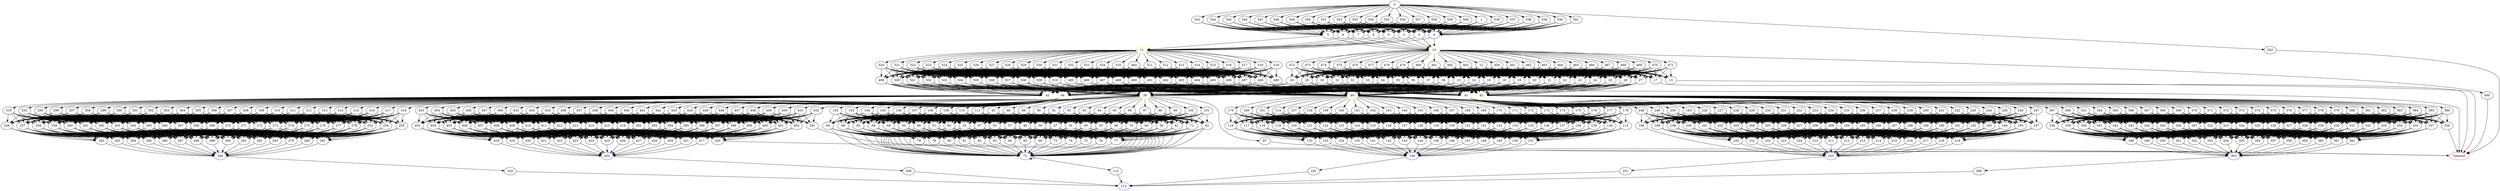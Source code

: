digraph G {
	0 -> 1;
	0 -> 536;
	0 -> 537;
	0 -> 538;
	0 -> 539;
	0 -> 540;
	0 -> 541;
	0 -> 542;
	0 -> 543;
	0 -> 544;
	0 -> 545;
	0 -> 546;
	0 -> 547;
	0 -> 548;
	0 -> 549;
	0 -> 550;
	0 -> 551;
	0 -> 552;
	0 -> 553;
	0 -> 554;
	0 -> 555;
	0 -> 556;
	0 -> 557;
	0 -> 558;
	0 -> 559;
	0 -> 560;
	1 -> 2;
	1 -> 3;
	1 -> 4;
	1 -> 5;
	1 -> 6;
	1 -> 7;
	1 -> 8;
	1 -> 9;
	2 -> "10";
10 [color=yellow];
	2 -> "11";
11 [color=yellow];
	3 -> "10";
10 [color=yellow];
	3 -> "11";
11 [color=yellow];
	4 -> "10";
10 [color=yellow];
	4 -> "11";
11 [color=yellow];
	5 -> "10";
10 [color=yellow];
	5 -> "11";
11 [color=yellow];
	6 -> "10";
10 [color=yellow];
	6 -> "11";
11 [color=yellow];
	7 -> "10";
10 [color=yellow];
	7 -> "11";
11 [color=yellow];
	8 -> "10";
10 [color=yellow];
	8 -> "11";
11 [color=yellow];
	9 -> "10";
10 [color=yellow];
	9 -> "11";
11 [color=yellow];
	10 -> 12;
	10 -> 459;
	10 -> 460;
	10 -> 461;
	10 -> 462;
	10 -> 463;
	10 -> 464;
	10 -> 465;
	10 -> 466;
	10 -> 467;
	10 -> 468;
	10 -> 469;
	10 -> 470;
	10 -> 471;
	10 -> 472;
	10 -> 473;
	10 -> 474;
	10 -> 475;
	10 -> 476;
	10 -> 477;
	10 -> 478;
	10 -> 479;
	10 -> 480;
	10 -> 481;
	10 -> 482;
	10 -> 483;
	11 -> 484;
	11 -> 511;
	11 -> 512;
	11 -> 513;
	11 -> 514;
	11 -> 515;
	11 -> 516;
	11 -> 517;
	11 -> 518;
	11 -> 519;
	11 -> 520;
	11 -> 521;
	11 -> 522;
	11 -> 523;
	11 -> 524;
	11 -> 525;
	11 -> 526;
	11 -> 527;
	11 -> 528;
	11 -> 529;
	11 -> 530;
	11 -> 531;
	11 -> 532;
	11 -> 533;
	11 -> 534;
	11 -> 535;
	12 -> 13;
	12 -> 14;
	12 -> 15;
	12 -> 16;
	12 -> 17;
	12 -> 18;
	12 -> 19;
	12 -> 20;
	12 -> 21;
	12 -> 22;
	12 -> 23;
	12 -> 24;
	12 -> 25;
	12 -> 26;
	12 -> 27;
	12 -> 28;
	12 -> 29;
	12 -> 30;
	12 -> 31;
	12 -> 32;
	12 -> 33;
	12 -> 34;
	12 -> 35;
	12 -> 36;
	12 -> 37;
	12 -> 38;
	13 -> "39";
39 [color=yellow];
	13 -> "40";
40 [color=yellow];
	13 -> "41";
41 [color=yellow];
	13 -> "42";
42 [color=yellow];
	13 -> "43";
43 [color=yellow];
	13 -> "44";
44 [color=yellow];
	14 -> "39";
39 [color=yellow];
	14 -> "40";
40 [color=yellow];
	14 -> "41";
41 [color=yellow];
	14 -> "42";
42 [color=yellow];
	14 -> "43";
43 [color=yellow];
	14 -> "44";
44 [color=yellow];
	15 -> "Timeout";
Timeout [color=red];
	16 -> "39";
39 [color=yellow];
	16 -> "40";
40 [color=yellow];
	16 -> "41";
41 [color=yellow];
	16 -> "42";
42 [color=yellow];
	16 -> "43";
43 [color=yellow];
	16 -> "44";
44 [color=yellow];
	17 -> "Timeout";
Timeout [color=red];
	18 -> "39";
39 [color=yellow];
	18 -> "40";
40 [color=yellow];
	18 -> "41";
41 [color=yellow];
	18 -> "42";
42 [color=yellow];
	18 -> "43";
43 [color=yellow];
	18 -> "44";
44 [color=yellow];
	19 -> "39";
39 [color=yellow];
	19 -> "40";
40 [color=yellow];
	19 -> "41";
41 [color=yellow];
	19 -> "42";
42 [color=yellow];
	19 -> "43";
43 [color=yellow];
	19 -> "44";
44 [color=yellow];
	20 -> "39";
39 [color=yellow];
	20 -> "40";
40 [color=yellow];
	20 -> "41";
41 [color=yellow];
	20 -> "42";
42 [color=yellow];
	20 -> "43";
43 [color=yellow];
	20 -> "44";
44 [color=yellow];
	21 -> "39";
39 [color=yellow];
	21 -> "40";
40 [color=yellow];
	21 -> "41";
41 [color=yellow];
	21 -> "42";
42 [color=yellow];
	21 -> "43";
43 [color=yellow];
	21 -> "44";
44 [color=yellow];
	22 -> "39";
39 [color=yellow];
	22 -> "40";
40 [color=yellow];
	22 -> "41";
41 [color=yellow];
	22 -> "42";
42 [color=yellow];
	22 -> "43";
43 [color=yellow];
	22 -> "44";
44 [color=yellow];
	23 -> "39";
39 [color=yellow];
	23 -> "40";
40 [color=yellow];
	23 -> "41";
41 [color=yellow];
	23 -> "42";
42 [color=yellow];
	23 -> "43";
43 [color=yellow];
	23 -> "44";
44 [color=yellow];
	24 -> "39";
39 [color=yellow];
	24 -> "40";
40 [color=yellow];
	24 -> "41";
41 [color=yellow];
	24 -> "42";
42 [color=yellow];
	24 -> "43";
43 [color=yellow];
	24 -> "44";
44 [color=yellow];
	25 -> "39";
39 [color=yellow];
	25 -> "40";
40 [color=yellow];
	25 -> "41";
41 [color=yellow];
	25 -> "42";
42 [color=yellow];
	25 -> "43";
43 [color=yellow];
	25 -> "44";
44 [color=yellow];
	26 -> "39";
39 [color=yellow];
	26 -> "40";
40 [color=yellow];
	26 -> "41";
41 [color=yellow];
	26 -> "42";
42 [color=yellow];
	26 -> "43";
43 [color=yellow];
	26 -> "44";
44 [color=yellow];
	27 -> "39";
39 [color=yellow];
	27 -> "40";
40 [color=yellow];
	27 -> "41";
41 [color=yellow];
	27 -> "42";
42 [color=yellow];
	27 -> "43";
43 [color=yellow];
	27 -> "44";
44 [color=yellow];
	28 -> "39";
39 [color=yellow];
	28 -> "40";
40 [color=yellow];
	28 -> "41";
41 [color=yellow];
	28 -> "42";
42 [color=yellow];
	28 -> "43";
43 [color=yellow];
	28 -> "44";
44 [color=yellow];
	29 -> "39";
39 [color=yellow];
	29 -> "40";
40 [color=yellow];
	29 -> "41";
41 [color=yellow];
	29 -> "42";
42 [color=yellow];
	29 -> "43";
43 [color=yellow];
	29 -> "44";
44 [color=yellow];
	30 -> "39";
39 [color=yellow];
	30 -> "40";
40 [color=yellow];
	30 -> "41";
41 [color=yellow];
	30 -> "42";
42 [color=yellow];
	30 -> "43";
43 [color=yellow];
	30 -> "44";
44 [color=yellow];
	31 -> "39";
39 [color=yellow];
	31 -> "40";
40 [color=yellow];
	31 -> "41";
41 [color=yellow];
	31 -> "42";
42 [color=yellow];
	31 -> "43";
43 [color=yellow];
	31 -> "44";
44 [color=yellow];
	32 -> "39";
39 [color=yellow];
	32 -> "40";
40 [color=yellow];
	32 -> "41";
41 [color=yellow];
	32 -> "42";
42 [color=yellow];
	32 -> "43";
43 [color=yellow];
	32 -> "44";
44 [color=yellow];
	33 -> "39";
39 [color=yellow];
	33 -> "40";
40 [color=yellow];
	33 -> "41";
41 [color=yellow];
	33 -> "42";
42 [color=yellow];
	33 -> "43";
43 [color=yellow];
	33 -> "44";
44 [color=yellow];
	34 -> "39";
39 [color=yellow];
	34 -> "40";
40 [color=yellow];
	34 -> "41";
41 [color=yellow];
	34 -> "42";
42 [color=yellow];
	34 -> "43";
43 [color=yellow];
	34 -> "44";
44 [color=yellow];
	35 -> "39";
39 [color=yellow];
	35 -> "40";
40 [color=yellow];
	35 -> "41";
41 [color=yellow];
	35 -> "42";
42 [color=yellow];
	35 -> "43";
43 [color=yellow];
	35 -> "44";
44 [color=yellow];
	36 -> "39";
39 [color=yellow];
	36 -> "40";
40 [color=yellow];
	36 -> "41";
41 [color=yellow];
	36 -> "42";
42 [color=yellow];
	36 -> "43";
43 [color=yellow];
	36 -> "44";
44 [color=yellow];
	37 -> "39";
39 [color=yellow];
	37 -> "40";
40 [color=yellow];
	37 -> "41";
41 [color=yellow];
	37 -> "42";
42 [color=yellow];
	37 -> "43";
43 [color=yellow];
	37 -> "44";
44 [color=yellow];
	38 -> "39";
39 [color=yellow];
	38 -> "40";
40 [color=yellow];
	38 -> "41";
41 [color=yellow];
	38 -> "42";
42 [color=yellow];
	38 -> "43";
43 [color=yellow];
	38 -> "44";
44 [color=yellow];
	39 -> 45;
	39 -> 87;
	39 -> 88;
	39 -> 89;
	39 -> 90;
	39 -> 91;
	39 -> 92;
	39 -> 93;
	39 -> 94;
	39 -> 95;
	39 -> 96;
	39 -> 97;
	39 -> 98;
	39 -> 99;
	39 -> 100;
	39 -> 101;
	39 -> 102;
	39 -> 103;
	39 -> 104;
	39 -> 105;
	39 -> 106;
	39 -> 107;
	39 -> 108;
	39 -> 109;
	39 -> 110;
	39 -> 111;
	40 -> 114;
	40 -> 157;
	40 -> 158;
	40 -> 159;
	40 -> 160;
	40 -> 161;
	40 -> 162;
	40 -> 163;
	40 -> 164;
	40 -> 165;
	40 -> 166;
	40 -> 167;
	40 -> 168;
	40 -> 169;
	40 -> 170;
	40 -> 171;
	40 -> 172;
	40 -> 173;
	40 -> 174;
	40 -> 175;
	40 -> 176;
	40 -> 177;
	40 -> 178;
	40 -> 179;
	40 -> 180;
	40 -> 181;
	41 -> 183;
	41 -> 226;
	41 -> 227;
	41 -> 228;
	41 -> 229;
	41 -> 230;
	41 -> 231;
	41 -> 232;
	41 -> 233;
	41 -> 234;
	41 -> 235;
	41 -> 236;
	41 -> 237;
	41 -> 238;
	41 -> 239;
	41 -> 240;
	41 -> 241;
	41 -> 242;
	41 -> 243;
	41 -> 244;
	41 -> 245;
	41 -> 246;
	41 -> 247;
	41 -> 248;
	41 -> 249;
	41 -> 250;
	42 -> 252;
	42 -> 295;
	42 -> 296;
	42 -> 297;
	42 -> 298;
	42 -> 299;
	42 -> 300;
	42 -> 301;
	42 -> 302;
	42 -> 303;
	42 -> 304;
	42 -> 305;
	42 -> 306;
	42 -> 307;
	42 -> 308;
	42 -> 309;
	42 -> 310;
	42 -> 311;
	42 -> 312;
	42 -> 313;
	42 -> 314;
	42 -> 315;
	42 -> 316;
	42 -> 317;
	42 -> 318;
	42 -> 319;
	43 -> 321;
	43 -> 364;
	43 -> 365;
	43 -> 366;
	43 -> 367;
	43 -> 368;
	43 -> 369;
	43 -> 370;
	43 -> 371;
	43 -> 372;
	43 -> 373;
	43 -> 374;
	43 -> 375;
	43 -> 376;
	43 -> 377;
	43 -> 378;
	43 -> 379;
	43 -> 380;
	43 -> 381;
	43 -> 382;
	43 -> 383;
	43 -> 384;
	43 -> 385;
	43 -> 386;
	43 -> 387;
	43 -> 388;
	44 -> 390;
	44 -> 433;
	44 -> 434;
	44 -> 435;
	44 -> 436;
	44 -> 437;
	44 -> 438;
	44 -> 439;
	44 -> 440;
	44 -> 441;
	44 -> 442;
	44 -> 443;
	44 -> 444;
	44 -> 445;
	44 -> 446;
	44 -> 447;
	44 -> 448;
	44 -> 449;
	44 -> 450;
	44 -> 451;
	44 -> 452;
	44 -> 453;
	44 -> 454;
	44 -> 455;
	44 -> 456;
	44 -> 457;
	45 -> 46;
	45 -> 47;
	45 -> 48;
	45 -> 49;
	45 -> 50;
	45 -> 51;
	45 -> 52;
	45 -> 53;
	45 -> 54;
	45 -> 55;
	45 -> 56;
	45 -> 57;
	45 -> 58;
	45 -> 59;
	45 -> 60;
	45 -> 61;
	45 -> 62;
	45 -> 63;
	45 -> 64;
	45 -> 65;
	45 -> 66;
	45 -> 67;
	45 -> 68;
	45 -> 69;
	45 -> 70;
	45 -> 71;
	46 -> "72";
72 [color=blue];
	46 -> 73;
	46 -> 74;
	46 -> 75;
	46 -> 76;
	46 -> 77;
	46 -> 78;
	46 -> 79;
	46 -> 80;
	46 -> 81;
	46 -> 82;
	46 -> 83;
	46 -> 84;
	46 -> 85;
	46 -> 86;
	47 -> "72";
72 [color=blue];
	47 -> 73;
	47 -> 74;
	47 -> 75;
	47 -> 76;
	47 -> 77;
	47 -> 78;
	47 -> 79;
	47 -> 80;
	47 -> 81;
	47 -> 82;
	47 -> 83;
	47 -> 84;
	47 -> 85;
	47 -> 86;
	48 -> "72";
72 [color=blue];
	48 -> 73;
	48 -> 74;
	48 -> 75;
	48 -> 76;
	48 -> 77;
	48 -> 78;
	48 -> 79;
	48 -> 80;
	48 -> 81;
	48 -> 82;
	48 -> 83;
	48 -> 84;
	48 -> 85;
	48 -> 86;
	49 -> "72";
72 [color=blue];
	49 -> 73;
	49 -> 74;
	49 -> 75;
	49 -> 76;
	49 -> 77;
	49 -> 78;
	49 -> 79;
	49 -> 80;
	49 -> 81;
	49 -> 82;
	49 -> 83;
	49 -> 84;
	49 -> 85;
	49 -> 86;
	50 -> "72";
72 [color=blue];
	50 -> 73;
	50 -> 74;
	50 -> 75;
	50 -> 76;
	50 -> 77;
	50 -> 78;
	50 -> 79;
	50 -> 80;
	50 -> 81;
	50 -> 82;
	50 -> 83;
	50 -> 84;
	50 -> 85;
	50 -> 86;
	51 -> "72";
72 [color=blue];
	51 -> 73;
	51 -> 74;
	51 -> 75;
	51 -> 76;
	51 -> 77;
	51 -> 78;
	51 -> 79;
	51 -> 80;
	51 -> 81;
	51 -> 82;
	51 -> 83;
	51 -> 84;
	51 -> 85;
	51 -> 86;
	52 -> "72";
72 [color=blue];
	52 -> 73;
	52 -> 74;
	52 -> 75;
	52 -> 76;
	52 -> 77;
	52 -> 78;
	52 -> 79;
	52 -> 80;
	52 -> 81;
	52 -> 82;
	52 -> 83;
	52 -> 84;
	52 -> 85;
	52 -> 86;
	53 -> "72";
72 [color=blue];
	53 -> 73;
	53 -> 74;
	53 -> 75;
	53 -> 76;
	53 -> 77;
	53 -> 78;
	53 -> 79;
	53 -> 80;
	53 -> 81;
	53 -> 82;
	53 -> 83;
	53 -> 84;
	53 -> 85;
	53 -> 86;
	54 -> "72";
72 [color=blue];
	54 -> 73;
	54 -> 74;
	54 -> 75;
	54 -> 76;
	54 -> 77;
	54 -> 78;
	54 -> 79;
	54 -> 80;
	54 -> 81;
	54 -> 82;
	54 -> 83;
	54 -> 84;
	54 -> 85;
	54 -> 86;
	55 -> "72";
72 [color=blue];
	55 -> 73;
	55 -> 74;
	55 -> 75;
	55 -> 76;
	55 -> 77;
	55 -> 78;
	55 -> 79;
	55 -> 80;
	55 -> 81;
	55 -> 82;
	55 -> 83;
	55 -> 84;
	55 -> 85;
	55 -> 86;
	56 -> "72";
72 [color=blue];
	56 -> 73;
	56 -> 74;
	56 -> 75;
	56 -> 76;
	56 -> 77;
	56 -> 78;
	56 -> 79;
	56 -> 80;
	56 -> 81;
	56 -> 82;
	56 -> 83;
	56 -> 84;
	56 -> 85;
	56 -> 86;
	57 -> "72";
72 [color=blue];
	57 -> 73;
	57 -> 74;
	57 -> 75;
	57 -> 76;
	57 -> 77;
	57 -> 78;
	57 -> 79;
	57 -> 80;
	57 -> 81;
	57 -> 82;
	57 -> 83;
	57 -> 84;
	57 -> 85;
	57 -> 86;
	58 -> "72";
72 [color=blue];
	58 -> 73;
	58 -> 74;
	58 -> 75;
	58 -> 76;
	58 -> 77;
	58 -> 78;
	58 -> 79;
	58 -> 80;
	58 -> 81;
	58 -> 82;
	58 -> 83;
	58 -> 84;
	58 -> 85;
	58 -> 86;
	59 -> "72";
72 [color=blue];
	59 -> 73;
	59 -> 74;
	59 -> 75;
	59 -> 76;
	59 -> 77;
	59 -> 78;
	59 -> 79;
	59 -> 80;
	59 -> 81;
	59 -> 82;
	59 -> 83;
	59 -> 84;
	59 -> 85;
	59 -> 86;
	60 -> "72";
72 [color=blue];
	60 -> 73;
	60 -> 74;
	60 -> 75;
	60 -> 76;
	60 -> 77;
	60 -> 78;
	60 -> 79;
	60 -> 80;
	60 -> 81;
	60 -> 82;
	60 -> 83;
	60 -> 84;
	60 -> 85;
	60 -> 86;
	61 -> "72";
72 [color=blue];
	61 -> 73;
	61 -> 74;
	61 -> 75;
	61 -> 76;
	61 -> 77;
	61 -> 78;
	61 -> 79;
	61 -> 80;
	61 -> 81;
	61 -> 82;
	61 -> 83;
	61 -> 84;
	61 -> 85;
	61 -> 86;
	62 -> "72";
72 [color=blue];
	62 -> 73;
	62 -> 74;
	62 -> 75;
	62 -> 76;
	62 -> 77;
	62 -> 78;
	62 -> 79;
	62 -> 80;
	62 -> 81;
	62 -> 82;
	62 -> 83;
	62 -> 84;
	62 -> 85;
	62 -> 86;
	63 -> "72";
72 [color=blue];
	63 -> 73;
	63 -> 74;
	63 -> 75;
	63 -> 76;
	63 -> 77;
	63 -> 78;
	63 -> 79;
	63 -> 80;
	63 -> 81;
	63 -> 82;
	63 -> 83;
	63 -> 84;
	63 -> 85;
	63 -> 86;
	64 -> "72";
72 [color=blue];
	64 -> 73;
	64 -> 74;
	64 -> 75;
	64 -> 76;
	64 -> 77;
	64 -> 78;
	64 -> 79;
	64 -> 80;
	64 -> 81;
	64 -> 82;
	64 -> 83;
	64 -> 84;
	64 -> 85;
	64 -> 86;
	65 -> "72";
72 [color=blue];
	65 -> 73;
	65 -> 74;
	65 -> 75;
	65 -> 76;
	65 -> 77;
	65 -> 78;
	65 -> 79;
	65 -> 80;
	65 -> 81;
	65 -> 82;
	65 -> 83;
	65 -> 84;
	65 -> 85;
	65 -> 86;
	66 -> "72";
72 [color=blue];
	66 -> 73;
	66 -> 74;
	66 -> 75;
	66 -> 76;
	66 -> 77;
	66 -> 78;
	66 -> 79;
	66 -> 80;
	66 -> 81;
	66 -> 82;
	66 -> 83;
	66 -> 84;
	66 -> 85;
	66 -> 86;
	67 -> "72";
72 [color=blue];
	67 -> 73;
	67 -> 74;
	67 -> 75;
	67 -> 76;
	67 -> 77;
	67 -> 78;
	67 -> 79;
	67 -> 80;
	67 -> 81;
	67 -> 82;
	67 -> 83;
	67 -> 84;
	67 -> 85;
	67 -> 86;
	68 -> "72";
72 [color=blue];
	68 -> 73;
	68 -> 74;
	68 -> 75;
	68 -> 76;
	68 -> 77;
	68 -> 78;
	68 -> 79;
	68 -> 80;
	68 -> 81;
	68 -> 82;
	68 -> 83;
	68 -> 84;
	68 -> 85;
	68 -> 86;
	69 -> "72";
72 [color=blue];
	69 -> 73;
	69 -> 74;
	69 -> 75;
	69 -> 76;
	69 -> 77;
	69 -> 78;
	69 -> 79;
	69 -> 80;
	69 -> 81;
	69 -> 82;
	69 -> 83;
	69 -> 84;
	69 -> 85;
	69 -> 86;
	70 -> "72";
72 [color=blue];
	70 -> 73;
	70 -> 74;
	70 -> 75;
	70 -> 76;
	70 -> 77;
	70 -> 78;
	70 -> 79;
	70 -> 80;
	70 -> 81;
	70 -> 82;
	70 -> 83;
	70 -> 84;
	70 -> 85;
	70 -> 86;
	71 -> "72";
72 [color=blue];
	71 -> 73;
	71 -> 74;
	71 -> 75;
	71 -> 76;
	71 -> 77;
	71 -> 78;
	71 -> 79;
	71 -> 80;
	71 -> 81;
	71 -> 82;
	71 -> 83;
	71 -> 84;
	71 -> 85;
	71 -> 86;
	72 -> "72";
72 [color=blue];
	72 -> 112;
	73 -> "72";
72 [color=blue];
	74 -> "72";
72 [color=blue];
	75 -> "72";
72 [color=blue];
	76 -> "72";
72 [color=blue];
	77 -> "72";
72 [color=blue];
	78 -> "72";
72 [color=blue];
	79 -> "72";
72 [color=blue];
	80 -> "72";
72 [color=blue];
	81 -> "72";
72 [color=blue];
	82 -> "72";
72 [color=blue];
	83 -> "72";
72 [color=blue];
	84 -> "72";
72 [color=blue];
	85 -> "72";
72 [color=blue];
	86 -> "72";
72 [color=blue];
	87 -> "Timeout";
Timeout [color=red];
	88 -> 46;
	88 -> 47;
	88 -> 48;
	88 -> 49;
	88 -> 50;
	88 -> 51;
	88 -> 52;
	88 -> 53;
	88 -> 54;
	88 -> 55;
	88 -> 56;
	88 -> 57;
	88 -> 58;
	88 -> 59;
	88 -> 60;
	88 -> 61;
	88 -> 62;
	88 -> 63;
	88 -> 64;
	88 -> 65;
	88 -> 66;
	88 -> 67;
	88 -> 68;
	88 -> 69;
	88 -> 70;
	88 -> 71;
	89 -> 46;
	89 -> 47;
	89 -> 48;
	89 -> 49;
	89 -> 50;
	89 -> 51;
	89 -> 52;
	89 -> 53;
	89 -> 54;
	89 -> 55;
	89 -> 56;
	89 -> 57;
	89 -> 58;
	89 -> 59;
	89 -> 60;
	89 -> 61;
	89 -> 62;
	89 -> 63;
	89 -> 64;
	89 -> 65;
	89 -> 66;
	89 -> 67;
	89 -> 68;
	89 -> 69;
	89 -> 70;
	89 -> 71;
	90 -> 46;
	90 -> 47;
	90 -> 48;
	90 -> 49;
	90 -> 50;
	90 -> 51;
	90 -> 52;
	90 -> 53;
	90 -> 54;
	90 -> 55;
	90 -> 56;
	90 -> 57;
	90 -> 58;
	90 -> 59;
	90 -> 60;
	90 -> 61;
	90 -> 62;
	90 -> 63;
	90 -> 64;
	90 -> 65;
	90 -> 66;
	90 -> 67;
	90 -> 68;
	90 -> 69;
	90 -> 70;
	90 -> 71;
	91 -> 46;
	91 -> 47;
	91 -> 48;
	91 -> 49;
	91 -> 50;
	91 -> 51;
	91 -> 52;
	91 -> 53;
	91 -> 54;
	91 -> 55;
	91 -> 56;
	91 -> 57;
	91 -> 58;
	91 -> 59;
	91 -> 60;
	91 -> 61;
	91 -> 62;
	91 -> 63;
	91 -> 64;
	91 -> 65;
	91 -> 66;
	91 -> 67;
	91 -> 68;
	91 -> 69;
	91 -> 70;
	91 -> 71;
	92 -> 46;
	92 -> 47;
	92 -> 48;
	92 -> 49;
	92 -> 50;
	92 -> 51;
	92 -> 52;
	92 -> 53;
	92 -> 54;
	92 -> 55;
	92 -> 56;
	92 -> 57;
	92 -> 58;
	92 -> 59;
	92 -> 60;
	92 -> 61;
	92 -> 62;
	92 -> 63;
	92 -> 64;
	92 -> 65;
	92 -> 66;
	92 -> 67;
	92 -> 68;
	92 -> 69;
	92 -> 70;
	92 -> 71;
	93 -> 46;
	93 -> 47;
	93 -> 48;
	93 -> 49;
	93 -> 50;
	93 -> 51;
	93 -> 52;
	93 -> 53;
	93 -> 54;
	93 -> 55;
	93 -> 56;
	93 -> 57;
	93 -> 58;
	93 -> 59;
	93 -> 60;
	93 -> 61;
	93 -> 62;
	93 -> 63;
	93 -> 64;
	93 -> 65;
	93 -> 66;
	93 -> 67;
	93 -> 68;
	93 -> 69;
	93 -> 70;
	93 -> 71;
	94 -> 46;
	94 -> 47;
	94 -> 48;
	94 -> 49;
	94 -> 50;
	94 -> 51;
	94 -> 52;
	94 -> 53;
	94 -> 54;
	94 -> 55;
	94 -> 56;
	94 -> 57;
	94 -> 58;
	94 -> 59;
	94 -> 60;
	94 -> 61;
	94 -> 62;
	94 -> 63;
	94 -> 64;
	94 -> 65;
	94 -> 66;
	94 -> 67;
	94 -> 68;
	94 -> 69;
	94 -> 70;
	94 -> 71;
	95 -> 46;
	95 -> 47;
	95 -> 48;
	95 -> 49;
	95 -> 50;
	95 -> 51;
	95 -> 52;
	95 -> 53;
	95 -> 54;
	95 -> 55;
	95 -> 56;
	95 -> 57;
	95 -> 58;
	95 -> 59;
	95 -> 60;
	95 -> 61;
	95 -> 62;
	95 -> 63;
	95 -> 64;
	95 -> 65;
	95 -> 66;
	95 -> 67;
	95 -> 68;
	95 -> 69;
	95 -> 70;
	95 -> 71;
	96 -> 46;
	96 -> 47;
	96 -> 48;
	96 -> 49;
	96 -> 50;
	96 -> 51;
	96 -> 52;
	96 -> 53;
	96 -> 54;
	96 -> 55;
	96 -> 56;
	96 -> 57;
	96 -> 58;
	96 -> 59;
	96 -> 60;
	96 -> 61;
	96 -> 62;
	96 -> 63;
	96 -> 64;
	96 -> 65;
	96 -> 66;
	96 -> 67;
	96 -> 68;
	96 -> 69;
	96 -> 70;
	96 -> 71;
	97 -> 46;
	97 -> 47;
	97 -> 48;
	97 -> 49;
	97 -> 50;
	97 -> 51;
	97 -> 52;
	97 -> 53;
	97 -> 54;
	97 -> 55;
	97 -> 56;
	97 -> 57;
	97 -> 58;
	97 -> 59;
	97 -> 60;
	97 -> 61;
	97 -> 62;
	97 -> 63;
	97 -> 64;
	97 -> 65;
	97 -> 66;
	97 -> 67;
	97 -> 68;
	97 -> 69;
	97 -> 70;
	97 -> 71;
	98 -> 46;
	98 -> 47;
	98 -> 48;
	98 -> 49;
	98 -> 50;
	98 -> 51;
	98 -> 52;
	98 -> 53;
	98 -> 54;
	98 -> 55;
	98 -> 56;
	98 -> 57;
	98 -> 58;
	98 -> 59;
	98 -> 60;
	98 -> 61;
	98 -> 62;
	98 -> 63;
	98 -> 64;
	98 -> 65;
	98 -> 66;
	98 -> 67;
	98 -> 68;
	98 -> 69;
	98 -> 70;
	98 -> 71;
	99 -> 46;
	99 -> 47;
	99 -> 48;
	99 -> 49;
	99 -> 50;
	99 -> 51;
	99 -> 52;
	99 -> 53;
	99 -> 54;
	99 -> 55;
	99 -> 56;
	99 -> 57;
	99 -> 58;
	99 -> 59;
	99 -> 60;
	99 -> 61;
	99 -> 62;
	99 -> 63;
	99 -> 64;
	99 -> 65;
	99 -> 66;
	99 -> 67;
	99 -> 68;
	99 -> 69;
	99 -> 70;
	99 -> 71;
	100 -> 46;
	100 -> 47;
	100 -> 48;
	100 -> 49;
	100 -> 50;
	100 -> 51;
	100 -> 52;
	100 -> 53;
	100 -> 54;
	100 -> 55;
	100 -> 56;
	100 -> 57;
	100 -> 58;
	100 -> 59;
	100 -> 60;
	100 -> 61;
	100 -> 62;
	100 -> 63;
	100 -> 64;
	100 -> 65;
	100 -> 66;
	100 -> 67;
	100 -> 68;
	100 -> 69;
	100 -> 70;
	100 -> 71;
	101 -> 46;
	101 -> 47;
	101 -> 48;
	101 -> 49;
	101 -> 50;
	101 -> 51;
	101 -> 52;
	101 -> 53;
	101 -> 54;
	101 -> 55;
	101 -> 56;
	101 -> 57;
	101 -> 58;
	101 -> 59;
	101 -> 60;
	101 -> 61;
	101 -> 62;
	101 -> 63;
	101 -> 64;
	101 -> 65;
	101 -> 66;
	101 -> 67;
	101 -> 68;
	101 -> 69;
	101 -> 70;
	101 -> 71;
	102 -> 46;
	102 -> 47;
	102 -> 48;
	102 -> 49;
	102 -> 50;
	102 -> 51;
	102 -> 52;
	102 -> 53;
	102 -> 54;
	102 -> 55;
	102 -> 56;
	102 -> 57;
	102 -> 58;
	102 -> 59;
	102 -> 60;
	102 -> 61;
	102 -> 62;
	102 -> 63;
	102 -> 64;
	102 -> 65;
	102 -> 66;
	102 -> 67;
	102 -> 68;
	102 -> 69;
	102 -> 70;
	102 -> 71;
	103 -> 46;
	103 -> 47;
	103 -> 48;
	103 -> 49;
	103 -> 50;
	103 -> 51;
	103 -> 52;
	103 -> 53;
	103 -> 54;
	103 -> 55;
	103 -> 56;
	103 -> 57;
	103 -> 58;
	103 -> 59;
	103 -> 60;
	103 -> 61;
	103 -> 62;
	103 -> 63;
	103 -> 64;
	103 -> 65;
	103 -> 66;
	103 -> 67;
	103 -> 68;
	103 -> 69;
	103 -> 70;
	103 -> 71;
	104 -> 46;
	104 -> 47;
	104 -> 48;
	104 -> 49;
	104 -> 50;
	104 -> 51;
	104 -> 52;
	104 -> 53;
	104 -> 54;
	104 -> 55;
	104 -> 56;
	104 -> 57;
	104 -> 58;
	104 -> 59;
	104 -> 60;
	104 -> 61;
	104 -> 62;
	104 -> 63;
	104 -> 64;
	104 -> 65;
	104 -> 66;
	104 -> 67;
	104 -> 68;
	104 -> 69;
	104 -> 70;
	104 -> 71;
	105 -> 46;
	105 -> 47;
	105 -> 48;
	105 -> 49;
	105 -> 50;
	105 -> 51;
	105 -> 52;
	105 -> 53;
	105 -> 54;
	105 -> 55;
	105 -> 56;
	105 -> 57;
	105 -> 58;
	105 -> 59;
	105 -> 60;
	105 -> 61;
	105 -> 62;
	105 -> 63;
	105 -> 64;
	105 -> 65;
	105 -> 66;
	105 -> 67;
	105 -> 68;
	105 -> 69;
	105 -> 70;
	105 -> 71;
	106 -> 46;
	106 -> 47;
	106 -> 48;
	106 -> 49;
	106 -> 50;
	106 -> 51;
	106 -> 52;
	106 -> 53;
	106 -> 54;
	106 -> 55;
	106 -> 56;
	106 -> 57;
	106 -> 58;
	106 -> 59;
	106 -> 60;
	106 -> 61;
	106 -> 62;
	106 -> 63;
	106 -> 64;
	106 -> 65;
	106 -> 66;
	106 -> 67;
	106 -> 68;
	106 -> 69;
	106 -> 70;
	106 -> 71;
	107 -> 46;
	107 -> 47;
	107 -> 48;
	107 -> 49;
	107 -> 50;
	107 -> 51;
	107 -> 52;
	107 -> 53;
	107 -> 54;
	107 -> 55;
	107 -> 56;
	107 -> 57;
	107 -> 58;
	107 -> 59;
	107 -> 60;
	107 -> 61;
	107 -> 62;
	107 -> 63;
	107 -> 64;
	107 -> 65;
	107 -> 66;
	107 -> 67;
	107 -> 68;
	107 -> 69;
	107 -> 70;
	107 -> 71;
	108 -> 46;
	108 -> 47;
	108 -> 48;
	108 -> 49;
	108 -> 50;
	108 -> 51;
	108 -> 52;
	108 -> 53;
	108 -> 54;
	108 -> 55;
	108 -> 56;
	108 -> 57;
	108 -> 58;
	108 -> 59;
	108 -> 60;
	108 -> 61;
	108 -> 62;
	108 -> 63;
	108 -> 64;
	108 -> 65;
	108 -> 66;
	108 -> 67;
	108 -> 68;
	108 -> 69;
	108 -> 70;
	108 -> 71;
	109 -> 46;
	109 -> 47;
	109 -> 48;
	109 -> 49;
	109 -> 50;
	109 -> 51;
	109 -> 52;
	109 -> 53;
	109 -> 54;
	109 -> 55;
	109 -> 56;
	109 -> 57;
	109 -> 58;
	109 -> 59;
	109 -> 60;
	109 -> 61;
	109 -> 62;
	109 -> 63;
	109 -> 64;
	109 -> 65;
	109 -> 66;
	109 -> 67;
	109 -> 68;
	109 -> 69;
	109 -> 70;
	109 -> 71;
	110 -> 46;
	110 -> 47;
	110 -> 48;
	110 -> 49;
	110 -> 50;
	110 -> 51;
	110 -> 52;
	110 -> 53;
	110 -> 54;
	110 -> 55;
	110 -> 56;
	110 -> 57;
	110 -> 58;
	110 -> 59;
	110 -> 60;
	110 -> 61;
	110 -> 62;
	110 -> 63;
	110 -> 64;
	110 -> 65;
	110 -> 66;
	110 -> 67;
	110 -> 68;
	110 -> 69;
	110 -> 70;
	110 -> 71;
	111 -> 46;
	111 -> 47;
	111 -> 48;
	111 -> 49;
	111 -> 50;
	111 -> 51;
	111 -> 52;
	111 -> 53;
	111 -> 54;
	111 -> 55;
	111 -> 56;
	111 -> 57;
	111 -> 58;
	111 -> 59;
	111 -> 60;
	111 -> 61;
	111 -> 62;
	111 -> 63;
	111 -> 64;
	111 -> 65;
	111 -> 66;
	111 -> 67;
	111 -> 68;
	111 -> 69;
	111 -> 70;
	111 -> 71;
	112 -> "113";
113 [color=blue];
	114 -> 115;
	114 -> 116;
	114 -> 117;
	114 -> 118;
	114 -> 119;
	114 -> 120;
	114 -> 121;
	114 -> 122;
	114 -> 123;
	114 -> 124;
	114 -> 125;
	114 -> 126;
	114 -> 127;
	114 -> 128;
	114 -> 129;
	114 -> 130;
	114 -> 131;
	114 -> 132;
	114 -> 133;
	114 -> 134;
	114 -> 135;
	114 -> 136;
	114 -> 137;
	114 -> 138;
	114 -> 139;
	114 -> 140;
	115 -> 141;
	115 -> 142;
	115 -> 143;
	115 -> 144;
	115 -> 145;
	115 -> 146;
	115 -> 147;
	115 -> 148;
	115 -> 149;
	115 -> 150;
	115 -> 151;
	115 -> 152;
	115 -> 153;
	115 -> 154;
	115 -> 155;
	116 -> 141;
	116 -> 142;
	116 -> 143;
	116 -> 144;
	116 -> 145;
	116 -> 146;
	116 -> 147;
	116 -> 148;
	116 -> 149;
	116 -> 150;
	116 -> 151;
	116 -> 152;
	116 -> 153;
	116 -> 154;
	116 -> 155;
	117 -> 141;
	117 -> 142;
	117 -> 143;
	117 -> 144;
	117 -> 145;
	117 -> 146;
	117 -> 147;
	117 -> 148;
	117 -> 149;
	117 -> 150;
	117 -> 151;
	117 -> 152;
	117 -> 153;
	117 -> 154;
	117 -> 155;
	118 -> 141;
	118 -> 142;
	118 -> 143;
	118 -> 144;
	118 -> 145;
	118 -> 146;
	118 -> 147;
	118 -> 148;
	118 -> 149;
	118 -> 150;
	118 -> 151;
	118 -> 152;
	118 -> 153;
	118 -> 154;
	118 -> 155;
	119 -> 141;
	119 -> 142;
	119 -> 143;
	119 -> 144;
	119 -> 145;
	119 -> 146;
	119 -> 147;
	119 -> 148;
	119 -> 149;
	119 -> 150;
	119 -> 151;
	119 -> 152;
	119 -> 153;
	119 -> 154;
	119 -> 155;
	120 -> 141;
	120 -> 142;
	120 -> 143;
	120 -> 144;
	120 -> 145;
	120 -> 146;
	120 -> 147;
	120 -> 148;
	120 -> 149;
	120 -> 150;
	120 -> 151;
	120 -> 152;
	120 -> 153;
	120 -> 154;
	120 -> 155;
	121 -> 141;
	121 -> 142;
	121 -> 143;
	121 -> 144;
	121 -> 145;
	121 -> 146;
	121 -> 147;
	121 -> 148;
	121 -> 149;
	121 -> 150;
	121 -> 151;
	121 -> 152;
	121 -> 153;
	121 -> 154;
	121 -> 155;
	122 -> 141;
	122 -> 142;
	122 -> 143;
	122 -> 144;
	122 -> 145;
	122 -> 146;
	122 -> 147;
	122 -> 148;
	122 -> 149;
	122 -> 150;
	122 -> 151;
	122 -> 152;
	122 -> 153;
	122 -> 154;
	122 -> 155;
	123 -> 141;
	123 -> 142;
	123 -> 143;
	123 -> 144;
	123 -> 145;
	123 -> 146;
	123 -> 147;
	123 -> 148;
	123 -> 149;
	123 -> 150;
	123 -> 151;
	123 -> 152;
	123 -> 153;
	123 -> 154;
	123 -> 155;
	124 -> 141;
	124 -> 142;
	124 -> 143;
	124 -> 144;
	124 -> 145;
	124 -> 146;
	124 -> 147;
	124 -> 148;
	124 -> 149;
	124 -> 150;
	124 -> 151;
	124 -> 152;
	124 -> 153;
	124 -> 154;
	124 -> 155;
	125 -> 141;
	125 -> 142;
	125 -> 143;
	125 -> 144;
	125 -> 145;
	125 -> 146;
	125 -> 147;
	125 -> 148;
	125 -> 149;
	125 -> 150;
	125 -> 151;
	125 -> 152;
	125 -> 153;
	125 -> 154;
	125 -> 155;
	126 -> 141;
	126 -> 142;
	126 -> 143;
	126 -> 144;
	126 -> 145;
	126 -> 146;
	126 -> 147;
	126 -> 148;
	126 -> 149;
	126 -> 150;
	126 -> 151;
	126 -> 152;
	126 -> 153;
	126 -> 154;
	126 -> 155;
	127 -> 141;
	127 -> 142;
	127 -> 143;
	127 -> 144;
	127 -> 145;
	127 -> 146;
	127 -> 147;
	127 -> 148;
	127 -> 149;
	127 -> 150;
	127 -> 151;
	127 -> 152;
	127 -> 153;
	127 -> 154;
	127 -> 155;
	128 -> 141;
	128 -> 142;
	128 -> 143;
	128 -> 144;
	128 -> 145;
	128 -> 146;
	128 -> 147;
	128 -> 148;
	128 -> 149;
	128 -> 150;
	128 -> 151;
	128 -> 152;
	128 -> 153;
	128 -> 154;
	128 -> 155;
	129 -> 141;
	129 -> 142;
	129 -> 143;
	129 -> 144;
	129 -> 145;
	129 -> 146;
	129 -> 147;
	129 -> 148;
	129 -> 149;
	129 -> 150;
	129 -> 151;
	129 -> 152;
	129 -> 153;
	129 -> 154;
	129 -> 155;
	130 -> 141;
	130 -> 142;
	130 -> 143;
	130 -> 144;
	130 -> 145;
	130 -> 146;
	130 -> 147;
	130 -> 148;
	130 -> 149;
	130 -> 150;
	130 -> 151;
	130 -> 152;
	130 -> 153;
	130 -> 154;
	130 -> 155;
	131 -> 141;
	131 -> 142;
	131 -> 143;
	131 -> 144;
	131 -> 145;
	131 -> 146;
	131 -> 147;
	131 -> 148;
	131 -> 149;
	131 -> 150;
	131 -> 151;
	131 -> 152;
	131 -> 153;
	131 -> 154;
	131 -> 155;
	132 -> 141;
	132 -> 142;
	132 -> 143;
	132 -> 144;
	132 -> 145;
	132 -> 146;
	132 -> 147;
	132 -> 148;
	132 -> 149;
	132 -> 150;
	132 -> 151;
	132 -> 152;
	132 -> 153;
	132 -> 154;
	132 -> 155;
	133 -> 141;
	133 -> 142;
	133 -> 143;
	133 -> 144;
	133 -> 145;
	133 -> 146;
	133 -> 147;
	133 -> 148;
	133 -> 149;
	133 -> 150;
	133 -> 151;
	133 -> 152;
	133 -> 153;
	133 -> 154;
	133 -> 155;
	134 -> 141;
	134 -> 142;
	134 -> 143;
	134 -> 144;
	134 -> 145;
	134 -> 146;
	134 -> 147;
	134 -> 148;
	134 -> 149;
	134 -> 150;
	134 -> 151;
	134 -> 152;
	134 -> 153;
	134 -> 154;
	134 -> 155;
	135 -> 141;
	135 -> 142;
	135 -> 143;
	135 -> 144;
	135 -> 145;
	135 -> 146;
	135 -> 147;
	135 -> 148;
	135 -> 149;
	135 -> 150;
	135 -> 151;
	135 -> 152;
	135 -> 153;
	135 -> 154;
	135 -> 155;
	136 -> 141;
	136 -> 142;
	136 -> 143;
	136 -> 144;
	136 -> 145;
	136 -> 146;
	136 -> 147;
	136 -> 148;
	136 -> 149;
	136 -> 150;
	136 -> 151;
	136 -> 152;
	136 -> 153;
	136 -> 154;
	136 -> 155;
	137 -> 141;
	137 -> 142;
	137 -> 143;
	137 -> 144;
	137 -> 145;
	137 -> 146;
	137 -> 147;
	137 -> 148;
	137 -> 149;
	137 -> 150;
	137 -> 151;
	137 -> 152;
	137 -> 153;
	137 -> 154;
	137 -> 155;
	138 -> 141;
	138 -> 142;
	138 -> 143;
	138 -> 144;
	138 -> 145;
	138 -> 146;
	138 -> 147;
	138 -> 148;
	138 -> 149;
	138 -> 150;
	138 -> 151;
	138 -> 152;
	138 -> 153;
	138 -> 154;
	138 -> 155;
	139 -> 141;
	139 -> 142;
	139 -> 143;
	139 -> 144;
	139 -> 145;
	139 -> 146;
	139 -> 147;
	139 -> 148;
	139 -> 149;
	139 -> 150;
	139 -> 151;
	139 -> 152;
	139 -> 153;
	139 -> 154;
	139 -> 155;
	140 -> 141;
	140 -> 142;
	140 -> 143;
	140 -> 144;
	140 -> 145;
	140 -> 146;
	140 -> 147;
	140 -> 148;
	140 -> 149;
	140 -> 150;
	140 -> 151;
	140 -> 152;
	140 -> 153;
	140 -> 154;
	140 -> 155;
	141 -> "156";
156 [color=blue];
	142 -> "156";
156 [color=blue];
	143 -> "156";
156 [color=blue];
	144 -> "156";
156 [color=blue];
	145 -> "156";
156 [color=blue];
	146 -> "156";
156 [color=blue];
	147 -> "156";
156 [color=blue];
	148 -> "156";
156 [color=blue];
	149 -> "156";
156 [color=blue];
	150 -> "156";
156 [color=blue];
	151 -> "156";
156 [color=blue];
	152 -> "156";
156 [color=blue];
	153 -> "156";
156 [color=blue];
	154 -> "156";
156 [color=blue];
	155 -> "156";
156 [color=blue];
	156 -> 182;
	157 -> 115;
	157 -> 116;
	157 -> 117;
	157 -> 118;
	157 -> 119;
	157 -> 120;
	157 -> 121;
	157 -> 122;
	157 -> 123;
	157 -> 124;
	157 -> 125;
	157 -> 126;
	157 -> 127;
	157 -> 128;
	157 -> 129;
	157 -> 130;
	157 -> 131;
	157 -> 132;
	157 -> 133;
	157 -> 134;
	157 -> 135;
	157 -> 136;
	157 -> 137;
	157 -> 138;
	157 -> 139;
	157 -> 140;
	158 -> 115;
	158 -> 116;
	158 -> 117;
	158 -> 118;
	158 -> 119;
	158 -> 120;
	158 -> 121;
	158 -> 122;
	158 -> 123;
	158 -> 124;
	158 -> 125;
	158 -> 126;
	158 -> 127;
	158 -> 128;
	158 -> 129;
	158 -> 130;
	158 -> 131;
	158 -> 132;
	158 -> 133;
	158 -> 134;
	158 -> 135;
	158 -> 136;
	158 -> 137;
	158 -> 138;
	158 -> 139;
	158 -> 140;
	159 -> 115;
	159 -> 116;
	159 -> 117;
	159 -> 118;
	159 -> 119;
	159 -> 120;
	159 -> 121;
	159 -> 122;
	159 -> 123;
	159 -> 124;
	159 -> 125;
	159 -> 126;
	159 -> 127;
	159 -> 128;
	159 -> 129;
	159 -> 130;
	159 -> 131;
	159 -> 132;
	159 -> 133;
	159 -> 134;
	159 -> 135;
	159 -> 136;
	159 -> 137;
	159 -> 138;
	159 -> 139;
	159 -> 140;
	160 -> 115;
	160 -> 116;
	160 -> 117;
	160 -> 118;
	160 -> 119;
	160 -> 120;
	160 -> 121;
	160 -> 122;
	160 -> 123;
	160 -> 124;
	160 -> 125;
	160 -> 126;
	160 -> 127;
	160 -> 128;
	160 -> 129;
	160 -> 130;
	160 -> 131;
	160 -> 132;
	160 -> 133;
	160 -> 134;
	160 -> 135;
	160 -> 136;
	160 -> 137;
	160 -> 138;
	160 -> 139;
	160 -> 140;
	161 -> 115;
	161 -> 116;
	161 -> 117;
	161 -> 118;
	161 -> 119;
	161 -> 120;
	161 -> 121;
	161 -> 122;
	161 -> 123;
	161 -> 124;
	161 -> 125;
	161 -> 126;
	161 -> 127;
	161 -> 128;
	161 -> 129;
	161 -> 130;
	161 -> 131;
	161 -> 132;
	161 -> 133;
	161 -> 134;
	161 -> 135;
	161 -> 136;
	161 -> 137;
	161 -> 138;
	161 -> 139;
	161 -> 140;
	162 -> 115;
	162 -> 116;
	162 -> 117;
	162 -> 118;
	162 -> 119;
	162 -> 120;
	162 -> 121;
	162 -> 122;
	162 -> 123;
	162 -> 124;
	162 -> 125;
	162 -> 126;
	162 -> 127;
	162 -> 128;
	162 -> 129;
	162 -> 130;
	162 -> 131;
	162 -> 132;
	162 -> 133;
	162 -> 134;
	162 -> 135;
	162 -> 136;
	162 -> 137;
	162 -> 138;
	162 -> 139;
	162 -> 140;
	163 -> 115;
	163 -> 116;
	163 -> 117;
	163 -> 118;
	163 -> 119;
	163 -> 120;
	163 -> 121;
	163 -> 122;
	163 -> 123;
	163 -> 124;
	163 -> 125;
	163 -> 126;
	163 -> 127;
	163 -> 128;
	163 -> 129;
	163 -> 130;
	163 -> 131;
	163 -> 132;
	163 -> 133;
	163 -> 134;
	163 -> 135;
	163 -> 136;
	163 -> 137;
	163 -> 138;
	163 -> 139;
	163 -> 140;
	164 -> 115;
	164 -> 116;
	164 -> 117;
	164 -> 118;
	164 -> 119;
	164 -> 120;
	164 -> 121;
	164 -> 122;
	164 -> 123;
	164 -> 124;
	164 -> 125;
	164 -> 126;
	164 -> 127;
	164 -> 128;
	164 -> 129;
	164 -> 130;
	164 -> 131;
	164 -> 132;
	164 -> 133;
	164 -> 134;
	164 -> 135;
	164 -> 136;
	164 -> 137;
	164 -> 138;
	164 -> 139;
	164 -> 140;
	165 -> 115;
	165 -> 116;
	165 -> 117;
	165 -> 118;
	165 -> 119;
	165 -> 120;
	165 -> 121;
	165 -> 122;
	165 -> 123;
	165 -> 124;
	165 -> 125;
	165 -> 126;
	165 -> 127;
	165 -> 128;
	165 -> 129;
	165 -> 130;
	165 -> 131;
	165 -> 132;
	165 -> 133;
	165 -> 134;
	165 -> 135;
	165 -> 136;
	165 -> 137;
	165 -> 138;
	165 -> 139;
	165 -> 140;
	166 -> 115;
	166 -> 116;
	166 -> 117;
	166 -> 118;
	166 -> 119;
	166 -> 120;
	166 -> 121;
	166 -> 122;
	166 -> 123;
	166 -> 124;
	166 -> 125;
	166 -> 126;
	166 -> 127;
	166 -> 128;
	166 -> 129;
	166 -> 130;
	166 -> 131;
	166 -> 132;
	166 -> 133;
	166 -> 134;
	166 -> 135;
	166 -> 136;
	166 -> 137;
	166 -> 138;
	166 -> 139;
	166 -> 140;
	167 -> 115;
	167 -> 116;
	167 -> 117;
	167 -> 118;
	167 -> 119;
	167 -> 120;
	167 -> 121;
	167 -> 122;
	167 -> 123;
	167 -> 124;
	167 -> 125;
	167 -> 126;
	167 -> 127;
	167 -> 128;
	167 -> 129;
	167 -> 130;
	167 -> 131;
	167 -> 132;
	167 -> 133;
	167 -> 134;
	167 -> 135;
	167 -> 136;
	167 -> 137;
	167 -> 138;
	167 -> 139;
	167 -> 140;
	168 -> 115;
	168 -> 116;
	168 -> 117;
	168 -> 118;
	168 -> 119;
	168 -> 120;
	168 -> 121;
	168 -> 122;
	168 -> 123;
	168 -> 124;
	168 -> 125;
	168 -> 126;
	168 -> 127;
	168 -> 128;
	168 -> 129;
	168 -> 130;
	168 -> 131;
	168 -> 132;
	168 -> 133;
	168 -> 134;
	168 -> 135;
	168 -> 136;
	168 -> 137;
	168 -> 138;
	168 -> 139;
	168 -> 140;
	169 -> 115;
	169 -> 116;
	169 -> 117;
	169 -> 118;
	169 -> 119;
	169 -> 120;
	169 -> 121;
	169 -> 122;
	169 -> 123;
	169 -> 124;
	169 -> 125;
	169 -> 126;
	169 -> 127;
	169 -> 128;
	169 -> 129;
	169 -> 130;
	169 -> 131;
	169 -> 132;
	169 -> 133;
	169 -> 134;
	169 -> 135;
	169 -> 136;
	169 -> 137;
	169 -> 138;
	169 -> 139;
	169 -> 140;
	170 -> 115;
	170 -> 116;
	170 -> 117;
	170 -> 118;
	170 -> 119;
	170 -> 120;
	170 -> 121;
	170 -> 122;
	170 -> 123;
	170 -> 124;
	170 -> 125;
	170 -> 126;
	170 -> 127;
	170 -> 128;
	170 -> 129;
	170 -> 130;
	170 -> 131;
	170 -> 132;
	170 -> 133;
	170 -> 134;
	170 -> 135;
	170 -> 136;
	170 -> 137;
	170 -> 138;
	170 -> 139;
	170 -> 140;
	171 -> 115;
	171 -> 116;
	171 -> 117;
	171 -> 118;
	171 -> 119;
	171 -> 120;
	171 -> 121;
	171 -> 122;
	171 -> 123;
	171 -> 124;
	171 -> 125;
	171 -> 126;
	171 -> 127;
	171 -> 128;
	171 -> 129;
	171 -> 130;
	171 -> 131;
	171 -> 132;
	171 -> 133;
	171 -> 134;
	171 -> 135;
	171 -> 136;
	171 -> 137;
	171 -> 138;
	171 -> 139;
	171 -> 140;
	172 -> 115;
	172 -> 116;
	172 -> 117;
	172 -> 118;
	172 -> 119;
	172 -> 120;
	172 -> 121;
	172 -> 122;
	172 -> 123;
	172 -> 124;
	172 -> 125;
	172 -> 126;
	172 -> 127;
	172 -> 128;
	172 -> 129;
	172 -> 130;
	172 -> 131;
	172 -> 132;
	172 -> 133;
	172 -> 134;
	172 -> 135;
	172 -> 136;
	172 -> 137;
	172 -> 138;
	172 -> 139;
	172 -> 140;
	173 -> 115;
	173 -> 116;
	173 -> 117;
	173 -> 118;
	173 -> 119;
	173 -> 120;
	173 -> 121;
	173 -> 122;
	173 -> 123;
	173 -> 124;
	173 -> 125;
	173 -> 126;
	173 -> 127;
	173 -> 128;
	173 -> 129;
	173 -> 130;
	173 -> 131;
	173 -> 132;
	173 -> 133;
	173 -> 134;
	173 -> 135;
	173 -> 136;
	173 -> 137;
	173 -> 138;
	173 -> 139;
	173 -> 140;
	174 -> 115;
	174 -> 116;
	174 -> 117;
	174 -> 118;
	174 -> 119;
	174 -> 120;
	174 -> 121;
	174 -> 122;
	174 -> 123;
	174 -> 124;
	174 -> 125;
	174 -> 126;
	174 -> 127;
	174 -> 128;
	174 -> 129;
	174 -> 130;
	174 -> 131;
	174 -> 132;
	174 -> 133;
	174 -> 134;
	174 -> 135;
	174 -> 136;
	174 -> 137;
	174 -> 138;
	174 -> 139;
	174 -> 140;
	175 -> 115;
	175 -> 116;
	175 -> 117;
	175 -> 118;
	175 -> 119;
	175 -> 120;
	175 -> 121;
	175 -> 122;
	175 -> 123;
	175 -> 124;
	175 -> 125;
	175 -> 126;
	175 -> 127;
	175 -> 128;
	175 -> 129;
	175 -> 130;
	175 -> 131;
	175 -> 132;
	175 -> 133;
	175 -> 134;
	175 -> 135;
	175 -> 136;
	175 -> 137;
	175 -> 138;
	175 -> 139;
	175 -> 140;
	176 -> 115;
	176 -> 116;
	176 -> 117;
	176 -> 118;
	176 -> 119;
	176 -> 120;
	176 -> 121;
	176 -> 122;
	176 -> 123;
	176 -> 124;
	176 -> 125;
	176 -> 126;
	176 -> 127;
	176 -> 128;
	176 -> 129;
	176 -> 130;
	176 -> 131;
	176 -> 132;
	176 -> 133;
	176 -> 134;
	176 -> 135;
	176 -> 136;
	176 -> 137;
	176 -> 138;
	176 -> 139;
	176 -> 140;
	177 -> 115;
	177 -> 116;
	177 -> 117;
	177 -> 118;
	177 -> 119;
	177 -> 120;
	177 -> 121;
	177 -> 122;
	177 -> 123;
	177 -> 124;
	177 -> 125;
	177 -> 126;
	177 -> 127;
	177 -> 128;
	177 -> 129;
	177 -> 130;
	177 -> 131;
	177 -> 132;
	177 -> 133;
	177 -> 134;
	177 -> 135;
	177 -> 136;
	177 -> 137;
	177 -> 138;
	177 -> 139;
	177 -> 140;
	178 -> 115;
	178 -> 116;
	178 -> 117;
	178 -> 118;
	178 -> 119;
	178 -> 120;
	178 -> 121;
	178 -> 122;
	178 -> 123;
	178 -> 124;
	178 -> 125;
	178 -> 126;
	178 -> 127;
	178 -> 128;
	178 -> 129;
	178 -> 130;
	178 -> 131;
	178 -> 132;
	178 -> 133;
	178 -> 134;
	178 -> 135;
	178 -> 136;
	178 -> 137;
	178 -> 138;
	178 -> 139;
	178 -> 140;
	179 -> 115;
	179 -> 116;
	179 -> 117;
	179 -> 118;
	179 -> 119;
	179 -> 120;
	179 -> 121;
	179 -> 122;
	179 -> 123;
	179 -> 124;
	179 -> 125;
	179 -> 126;
	179 -> 127;
	179 -> 128;
	179 -> 129;
	179 -> 130;
	179 -> 131;
	179 -> 132;
	179 -> 133;
	179 -> 134;
	179 -> 135;
	179 -> 136;
	179 -> 137;
	179 -> 138;
	179 -> 139;
	179 -> 140;
	180 -> 115;
	180 -> 116;
	180 -> 117;
	180 -> 118;
	180 -> 119;
	180 -> 120;
	180 -> 121;
	180 -> 122;
	180 -> 123;
	180 -> 124;
	180 -> 125;
	180 -> 126;
	180 -> 127;
	180 -> 128;
	180 -> 129;
	180 -> 130;
	180 -> 131;
	180 -> 132;
	180 -> 133;
	180 -> 134;
	180 -> 135;
	180 -> 136;
	180 -> 137;
	180 -> 138;
	180 -> 139;
	180 -> 140;
	181 -> 115;
	181 -> 116;
	181 -> 117;
	181 -> 118;
	181 -> 119;
	181 -> 120;
	181 -> 121;
	181 -> 122;
	181 -> 123;
	181 -> 124;
	181 -> 125;
	181 -> 126;
	181 -> 127;
	181 -> 128;
	181 -> 129;
	181 -> 130;
	181 -> 131;
	181 -> 132;
	181 -> 133;
	181 -> 134;
	181 -> 135;
	181 -> 136;
	181 -> 137;
	181 -> 138;
	181 -> 139;
	181 -> 140;
	182 -> "113";
113 [color=blue];
	183 -> 184;
	183 -> 185;
	183 -> 186;
	183 -> 187;
	183 -> 188;
	183 -> 189;
	183 -> 190;
	183 -> 191;
	183 -> 192;
	183 -> 193;
	183 -> 194;
	183 -> 195;
	183 -> 196;
	183 -> 197;
	183 -> 198;
	183 -> 199;
	183 -> 200;
	183 -> 201;
	183 -> 202;
	183 -> 203;
	183 -> 204;
	183 -> 205;
	183 -> 206;
	183 -> 207;
	183 -> 208;
	183 -> 209;
	184 -> 210;
	184 -> 211;
	184 -> 212;
	184 -> 213;
	184 -> 214;
	184 -> 215;
	184 -> 216;
	184 -> 217;
	184 -> 218;
	184 -> 219;
	184 -> 220;
	184 -> 221;
	184 -> 222;
	184 -> 223;
	184 -> 224;
	185 -> 210;
	185 -> 211;
	185 -> 212;
	185 -> 213;
	185 -> 214;
	185 -> 215;
	185 -> 216;
	185 -> 217;
	185 -> 218;
	185 -> 219;
	185 -> 220;
	185 -> 221;
	185 -> 222;
	185 -> 223;
	185 -> 224;
	186 -> 210;
	186 -> 211;
	186 -> 212;
	186 -> 213;
	186 -> 214;
	186 -> 215;
	186 -> 216;
	186 -> 217;
	186 -> 218;
	186 -> 219;
	186 -> 220;
	186 -> 221;
	186 -> 222;
	186 -> 223;
	186 -> 224;
	187 -> 210;
	187 -> 211;
	187 -> 212;
	187 -> 213;
	187 -> 214;
	187 -> 215;
	187 -> 216;
	187 -> 217;
	187 -> 218;
	187 -> 219;
	187 -> 220;
	187 -> 221;
	187 -> 222;
	187 -> 223;
	187 -> 224;
	188 -> 210;
	188 -> 211;
	188 -> 212;
	188 -> 213;
	188 -> 214;
	188 -> 215;
	188 -> 216;
	188 -> 217;
	188 -> 218;
	188 -> 219;
	188 -> 220;
	188 -> 221;
	188 -> 222;
	188 -> 223;
	188 -> 224;
	189 -> 210;
	189 -> 211;
	189 -> 212;
	189 -> 213;
	189 -> 214;
	189 -> 215;
	189 -> 216;
	189 -> 217;
	189 -> 218;
	189 -> 219;
	189 -> 220;
	189 -> 221;
	189 -> 222;
	189 -> 223;
	189 -> 224;
	190 -> 210;
	190 -> 211;
	190 -> 212;
	190 -> 213;
	190 -> 214;
	190 -> 215;
	190 -> 216;
	190 -> 217;
	190 -> 218;
	190 -> 219;
	190 -> 220;
	190 -> 221;
	190 -> 222;
	190 -> 223;
	190 -> 224;
	191 -> 210;
	191 -> 211;
	191 -> 212;
	191 -> 213;
	191 -> 214;
	191 -> 215;
	191 -> 216;
	191 -> 217;
	191 -> 218;
	191 -> 219;
	191 -> 220;
	191 -> 221;
	191 -> 222;
	191 -> 223;
	191 -> 224;
	192 -> 210;
	192 -> 211;
	192 -> 212;
	192 -> 213;
	192 -> 214;
	192 -> 215;
	192 -> 216;
	192 -> 217;
	192 -> 218;
	192 -> 219;
	192 -> 220;
	192 -> 221;
	192 -> 222;
	192 -> 223;
	192 -> 224;
	193 -> 210;
	193 -> 211;
	193 -> 212;
	193 -> 213;
	193 -> 214;
	193 -> 215;
	193 -> 216;
	193 -> 217;
	193 -> 218;
	193 -> 219;
	193 -> 220;
	193 -> 221;
	193 -> 222;
	193 -> 223;
	193 -> 224;
	194 -> 210;
	194 -> 211;
	194 -> 212;
	194 -> 213;
	194 -> 214;
	194 -> 215;
	194 -> 216;
	194 -> 217;
	194 -> 218;
	194 -> 219;
	194 -> 220;
	194 -> 221;
	194 -> 222;
	194 -> 223;
	194 -> 224;
	195 -> 210;
	195 -> 211;
	195 -> 212;
	195 -> 213;
	195 -> 214;
	195 -> 215;
	195 -> 216;
	195 -> 217;
	195 -> 218;
	195 -> 219;
	195 -> 220;
	195 -> 221;
	195 -> 222;
	195 -> 223;
	195 -> 224;
	196 -> "225";
225 [color=blue];
	197 -> 210;
	197 -> 211;
	197 -> 212;
	197 -> 213;
	197 -> 214;
	197 -> 215;
	197 -> 216;
	197 -> 217;
	197 -> 218;
	197 -> 219;
	197 -> 220;
	197 -> 221;
	197 -> 222;
	197 -> 223;
	197 -> 224;
	198 -> 210;
	198 -> 211;
	198 -> 212;
	198 -> 213;
	198 -> 214;
	198 -> 215;
	198 -> 216;
	198 -> 217;
	198 -> 218;
	198 -> 219;
	198 -> 220;
	198 -> 221;
	198 -> 222;
	198 -> 223;
	198 -> 224;
	199 -> 210;
	199 -> 211;
	199 -> 212;
	199 -> 213;
	199 -> 214;
	199 -> 215;
	199 -> 216;
	199 -> 217;
	199 -> 218;
	199 -> 219;
	199 -> 220;
	199 -> 221;
	199 -> 222;
	199 -> 223;
	199 -> 224;
	200 -> 210;
	200 -> 211;
	200 -> 212;
	200 -> 213;
	200 -> 214;
	200 -> 215;
	200 -> 216;
	200 -> 217;
	200 -> 218;
	200 -> 219;
	200 -> 220;
	200 -> 221;
	200 -> 222;
	200 -> 223;
	200 -> 224;
	201 -> 210;
	201 -> 211;
	201 -> 212;
	201 -> 213;
	201 -> 214;
	201 -> 215;
	201 -> 216;
	201 -> 217;
	201 -> 218;
	201 -> 219;
	201 -> 220;
	201 -> 221;
	201 -> 222;
	201 -> 223;
	201 -> 224;
	202 -> 210;
	202 -> 211;
	202 -> 212;
	202 -> 213;
	202 -> 214;
	202 -> 215;
	202 -> 216;
	202 -> 217;
	202 -> 218;
	202 -> 219;
	202 -> 220;
	202 -> 221;
	202 -> 222;
	202 -> 223;
	202 -> 224;
	203 -> 210;
	203 -> 211;
	203 -> 212;
	203 -> 213;
	203 -> 214;
	203 -> 215;
	203 -> 216;
	203 -> 217;
	203 -> 218;
	203 -> 219;
	203 -> 220;
	203 -> 221;
	203 -> 222;
	203 -> 223;
	203 -> 224;
	204 -> 210;
	204 -> 211;
	204 -> 212;
	204 -> 213;
	204 -> 214;
	204 -> 215;
	204 -> 216;
	204 -> 217;
	204 -> 218;
	204 -> 219;
	204 -> 220;
	204 -> 221;
	204 -> 222;
	204 -> 223;
	204 -> 224;
	205 -> 210;
	205 -> 211;
	205 -> 212;
	205 -> 213;
	205 -> 214;
	205 -> 215;
	205 -> 216;
	205 -> 217;
	205 -> 218;
	205 -> 219;
	205 -> 220;
	205 -> 221;
	205 -> 222;
	205 -> 223;
	205 -> 224;
	206 -> 210;
	206 -> 211;
	206 -> 212;
	206 -> 213;
	206 -> 214;
	206 -> 215;
	206 -> 216;
	206 -> 217;
	206 -> 218;
	206 -> 219;
	206 -> 220;
	206 -> 221;
	206 -> 222;
	206 -> 223;
	206 -> 224;
	207 -> 210;
	207 -> 211;
	207 -> 212;
	207 -> 213;
	207 -> 214;
	207 -> 215;
	207 -> 216;
	207 -> 217;
	207 -> 218;
	207 -> 219;
	207 -> 220;
	207 -> 221;
	207 -> 222;
	207 -> 223;
	207 -> 224;
	208 -> 210;
	208 -> 211;
	208 -> 212;
	208 -> 213;
	208 -> 214;
	208 -> 215;
	208 -> 216;
	208 -> 217;
	208 -> 218;
	208 -> 219;
	208 -> 220;
	208 -> 221;
	208 -> 222;
	208 -> 223;
	208 -> 224;
	209 -> 210;
	209 -> 211;
	209 -> 212;
	209 -> 213;
	209 -> 214;
	209 -> 215;
	209 -> 216;
	209 -> 217;
	209 -> 218;
	209 -> 219;
	209 -> 220;
	209 -> 221;
	209 -> 222;
	209 -> 223;
	209 -> 224;
	210 -> "225";
225 [color=blue];
	211 -> "225";
225 [color=blue];
	212 -> "225";
225 [color=blue];
	213 -> "225";
225 [color=blue];
	214 -> "225";
225 [color=blue];
	215 -> "225";
225 [color=blue];
	216 -> "225";
225 [color=blue];
	217 -> "225";
225 [color=blue];
	218 -> "225";
225 [color=blue];
	219 -> "225";
225 [color=blue];
	220 -> "225";
225 [color=blue];
	221 -> "225";
225 [color=blue];
	222 -> "225";
225 [color=blue];
	223 -> "225";
225 [color=blue];
	224 -> "225";
225 [color=blue];
	225 -> 251;
	226 -> 184;
	226 -> 185;
	226 -> 186;
	226 -> 187;
	226 -> 188;
	226 -> 189;
	226 -> 190;
	226 -> 191;
	226 -> 192;
	226 -> 193;
	226 -> 194;
	226 -> 195;
	226 -> 196;
	226 -> 197;
	226 -> 198;
	226 -> 199;
	226 -> 200;
	226 -> 201;
	226 -> 202;
	226 -> 203;
	226 -> 204;
	226 -> 205;
	226 -> 206;
	226 -> 207;
	226 -> 208;
	226 -> 209;
	227 -> 184;
	227 -> 185;
	227 -> 186;
	227 -> 187;
	227 -> 188;
	227 -> 189;
	227 -> 190;
	227 -> 191;
	227 -> 192;
	227 -> 193;
	227 -> 194;
	227 -> 195;
	227 -> 196;
	227 -> 197;
	227 -> 198;
	227 -> 199;
	227 -> 200;
	227 -> 201;
	227 -> 202;
	227 -> 203;
	227 -> 204;
	227 -> 205;
	227 -> 206;
	227 -> 207;
	227 -> 208;
	227 -> 209;
	228 -> 184;
	228 -> 185;
	228 -> 186;
	228 -> 187;
	228 -> 188;
	228 -> 189;
	228 -> 190;
	228 -> 191;
	228 -> 192;
	228 -> 193;
	228 -> 194;
	228 -> 195;
	228 -> 196;
	228 -> 197;
	228 -> 198;
	228 -> 199;
	228 -> 200;
	228 -> 201;
	228 -> 202;
	228 -> 203;
	228 -> 204;
	228 -> 205;
	228 -> 206;
	228 -> 207;
	228 -> 208;
	228 -> 209;
	229 -> 184;
	229 -> 185;
	229 -> 186;
	229 -> 187;
	229 -> 188;
	229 -> 189;
	229 -> 190;
	229 -> 191;
	229 -> 192;
	229 -> 193;
	229 -> 194;
	229 -> 195;
	229 -> 196;
	229 -> 197;
	229 -> 198;
	229 -> 199;
	229 -> 200;
	229 -> 201;
	229 -> 202;
	229 -> 203;
	229 -> 204;
	229 -> 205;
	229 -> 206;
	229 -> 207;
	229 -> 208;
	229 -> 209;
	230 -> 184;
	230 -> 185;
	230 -> 186;
	230 -> 187;
	230 -> 188;
	230 -> 189;
	230 -> 190;
	230 -> 191;
	230 -> 192;
	230 -> 193;
	230 -> 194;
	230 -> 195;
	230 -> 196;
	230 -> 197;
	230 -> 198;
	230 -> 199;
	230 -> 200;
	230 -> 201;
	230 -> 202;
	230 -> 203;
	230 -> 204;
	230 -> 205;
	230 -> 206;
	230 -> 207;
	230 -> 208;
	230 -> 209;
	231 -> 184;
	231 -> 185;
	231 -> 186;
	231 -> 187;
	231 -> 188;
	231 -> 189;
	231 -> 190;
	231 -> 191;
	231 -> 192;
	231 -> 193;
	231 -> 194;
	231 -> 195;
	231 -> 196;
	231 -> 197;
	231 -> 198;
	231 -> 199;
	231 -> 200;
	231 -> 201;
	231 -> 202;
	231 -> 203;
	231 -> 204;
	231 -> 205;
	231 -> 206;
	231 -> 207;
	231 -> 208;
	231 -> 209;
	232 -> 184;
	232 -> 185;
	232 -> 186;
	232 -> 187;
	232 -> 188;
	232 -> 189;
	232 -> 190;
	232 -> 191;
	232 -> 192;
	232 -> 193;
	232 -> 194;
	232 -> 195;
	232 -> 196;
	232 -> 197;
	232 -> 198;
	232 -> 199;
	232 -> 200;
	232 -> 201;
	232 -> 202;
	232 -> 203;
	232 -> 204;
	232 -> 205;
	232 -> 206;
	232 -> 207;
	232 -> 208;
	232 -> 209;
	233 -> 184;
	233 -> 185;
	233 -> 186;
	233 -> 187;
	233 -> 188;
	233 -> 189;
	233 -> 190;
	233 -> 191;
	233 -> 192;
	233 -> 193;
	233 -> 194;
	233 -> 195;
	233 -> 196;
	233 -> 197;
	233 -> 198;
	233 -> 199;
	233 -> 200;
	233 -> 201;
	233 -> 202;
	233 -> 203;
	233 -> 204;
	233 -> 205;
	233 -> 206;
	233 -> 207;
	233 -> 208;
	233 -> 209;
	234 -> 184;
	234 -> 185;
	234 -> 186;
	234 -> 187;
	234 -> 188;
	234 -> 189;
	234 -> 190;
	234 -> 191;
	234 -> 192;
	234 -> 193;
	234 -> 194;
	234 -> 195;
	234 -> 196;
	234 -> 197;
	234 -> 198;
	234 -> 199;
	234 -> 200;
	234 -> 201;
	234 -> 202;
	234 -> 203;
	234 -> 204;
	234 -> 205;
	234 -> 206;
	234 -> 207;
	234 -> 208;
	234 -> 209;
	235 -> 184;
	235 -> 185;
	235 -> 186;
	235 -> 187;
	235 -> 188;
	235 -> 189;
	235 -> 190;
	235 -> 191;
	235 -> 192;
	235 -> 193;
	235 -> 194;
	235 -> 195;
	235 -> 196;
	235 -> 197;
	235 -> 198;
	235 -> 199;
	235 -> 200;
	235 -> 201;
	235 -> 202;
	235 -> 203;
	235 -> 204;
	235 -> 205;
	235 -> 206;
	235 -> 207;
	235 -> 208;
	235 -> 209;
	236 -> 184;
	236 -> 185;
	236 -> 186;
	236 -> 187;
	236 -> 188;
	236 -> 189;
	236 -> 190;
	236 -> 191;
	236 -> 192;
	236 -> 193;
	236 -> 194;
	236 -> 195;
	236 -> 196;
	236 -> 197;
	236 -> 198;
	236 -> 199;
	236 -> 200;
	236 -> 201;
	236 -> 202;
	236 -> 203;
	236 -> 204;
	236 -> 205;
	236 -> 206;
	236 -> 207;
	236 -> 208;
	236 -> 209;
	237 -> 184;
	237 -> 185;
	237 -> 186;
	237 -> 187;
	237 -> 188;
	237 -> 189;
	237 -> 190;
	237 -> 191;
	237 -> 192;
	237 -> 193;
	237 -> 194;
	237 -> 195;
	237 -> 196;
	237 -> 197;
	237 -> 198;
	237 -> 199;
	237 -> 200;
	237 -> 201;
	237 -> 202;
	237 -> 203;
	237 -> 204;
	237 -> 205;
	237 -> 206;
	237 -> 207;
	237 -> 208;
	237 -> 209;
	238 -> 184;
	238 -> 185;
	238 -> 186;
	238 -> 187;
	238 -> 188;
	238 -> 189;
	238 -> 190;
	238 -> 191;
	238 -> 192;
	238 -> 193;
	238 -> 194;
	238 -> 195;
	238 -> 196;
	238 -> 197;
	238 -> 198;
	238 -> 199;
	238 -> 200;
	238 -> 201;
	238 -> 202;
	238 -> 203;
	238 -> 204;
	238 -> 205;
	238 -> 206;
	238 -> 207;
	238 -> 208;
	238 -> 209;
	239 -> 184;
	239 -> 185;
	239 -> 186;
	239 -> 187;
	239 -> 188;
	239 -> 189;
	239 -> 190;
	239 -> 191;
	239 -> 192;
	239 -> 193;
	239 -> 194;
	239 -> 195;
	239 -> 196;
	239 -> 197;
	239 -> 198;
	239 -> 199;
	239 -> 200;
	239 -> 201;
	239 -> 202;
	239 -> 203;
	239 -> 204;
	239 -> 205;
	239 -> 206;
	239 -> 207;
	239 -> 208;
	239 -> 209;
	240 -> 184;
	240 -> 185;
	240 -> 186;
	240 -> 187;
	240 -> 188;
	240 -> 189;
	240 -> 190;
	240 -> 191;
	240 -> 192;
	240 -> 193;
	240 -> 194;
	240 -> 195;
	240 -> 196;
	240 -> 197;
	240 -> 198;
	240 -> 199;
	240 -> 200;
	240 -> 201;
	240 -> 202;
	240 -> 203;
	240 -> 204;
	240 -> 205;
	240 -> 206;
	240 -> 207;
	240 -> 208;
	240 -> 209;
	241 -> 184;
	241 -> 185;
	241 -> 186;
	241 -> 187;
	241 -> 188;
	241 -> 189;
	241 -> 190;
	241 -> 191;
	241 -> 192;
	241 -> 193;
	241 -> 194;
	241 -> 195;
	241 -> 196;
	241 -> 197;
	241 -> 198;
	241 -> 199;
	241 -> 200;
	241 -> 201;
	241 -> 202;
	241 -> 203;
	241 -> 204;
	241 -> 205;
	241 -> 206;
	241 -> 207;
	241 -> 208;
	241 -> 209;
	242 -> 184;
	242 -> 185;
	242 -> 186;
	242 -> 187;
	242 -> 188;
	242 -> 189;
	242 -> 190;
	242 -> 191;
	242 -> 192;
	242 -> 193;
	242 -> 194;
	242 -> 195;
	242 -> 196;
	242 -> 197;
	242 -> 198;
	242 -> 199;
	242 -> 200;
	242 -> 201;
	242 -> 202;
	242 -> 203;
	242 -> 204;
	242 -> 205;
	242 -> 206;
	242 -> 207;
	242 -> 208;
	242 -> 209;
	243 -> 184;
	243 -> 185;
	243 -> 186;
	243 -> 187;
	243 -> 188;
	243 -> 189;
	243 -> 190;
	243 -> 191;
	243 -> 192;
	243 -> 193;
	243 -> 194;
	243 -> 195;
	243 -> 196;
	243 -> 197;
	243 -> 198;
	243 -> 199;
	243 -> 200;
	243 -> 201;
	243 -> 202;
	243 -> 203;
	243 -> 204;
	243 -> 205;
	243 -> 206;
	243 -> 207;
	243 -> 208;
	243 -> 209;
	244 -> 184;
	244 -> 185;
	244 -> 186;
	244 -> 187;
	244 -> 188;
	244 -> 189;
	244 -> 190;
	244 -> 191;
	244 -> 192;
	244 -> 193;
	244 -> 194;
	244 -> 195;
	244 -> 196;
	244 -> 197;
	244 -> 198;
	244 -> 199;
	244 -> 200;
	244 -> 201;
	244 -> 202;
	244 -> 203;
	244 -> 204;
	244 -> 205;
	244 -> 206;
	244 -> 207;
	244 -> 208;
	244 -> 209;
	245 -> 184;
	245 -> 185;
	245 -> 186;
	245 -> 187;
	245 -> 188;
	245 -> 189;
	245 -> 190;
	245 -> 191;
	245 -> 192;
	245 -> 193;
	245 -> 194;
	245 -> 195;
	245 -> 196;
	245 -> 197;
	245 -> 198;
	245 -> 199;
	245 -> 200;
	245 -> 201;
	245 -> 202;
	245 -> 203;
	245 -> 204;
	245 -> 205;
	245 -> 206;
	245 -> 207;
	245 -> 208;
	245 -> 209;
	246 -> 184;
	246 -> 185;
	246 -> 186;
	246 -> 187;
	246 -> 188;
	246 -> 189;
	246 -> 190;
	246 -> 191;
	246 -> 192;
	246 -> 193;
	246 -> 194;
	246 -> 195;
	246 -> 196;
	246 -> 197;
	246 -> 198;
	246 -> 199;
	246 -> 200;
	246 -> 201;
	246 -> 202;
	246 -> 203;
	246 -> 204;
	246 -> 205;
	246 -> 206;
	246 -> 207;
	246 -> 208;
	246 -> 209;
	247 -> 184;
	247 -> 185;
	247 -> 186;
	247 -> 187;
	247 -> 188;
	247 -> 189;
	247 -> 190;
	247 -> 191;
	247 -> 192;
	247 -> 193;
	247 -> 194;
	247 -> 195;
	247 -> 196;
	247 -> 197;
	247 -> 198;
	247 -> 199;
	247 -> 200;
	247 -> 201;
	247 -> 202;
	247 -> 203;
	247 -> 204;
	247 -> 205;
	247 -> 206;
	247 -> 207;
	247 -> 208;
	247 -> 209;
	248 -> 184;
	248 -> 185;
	248 -> 186;
	248 -> 187;
	248 -> 188;
	248 -> 189;
	248 -> 190;
	248 -> 191;
	248 -> 192;
	248 -> 193;
	248 -> 194;
	248 -> 195;
	248 -> 196;
	248 -> 197;
	248 -> 198;
	248 -> 199;
	248 -> 200;
	248 -> 201;
	248 -> 202;
	248 -> 203;
	248 -> 204;
	248 -> 205;
	248 -> 206;
	248 -> 207;
	248 -> 208;
	248 -> 209;
	249 -> 184;
	249 -> 185;
	249 -> 186;
	249 -> 187;
	249 -> 188;
	249 -> 189;
	249 -> 190;
	249 -> 191;
	249 -> 192;
	249 -> 193;
	249 -> 194;
	249 -> 195;
	249 -> 196;
	249 -> 197;
	249 -> 198;
	249 -> 199;
	249 -> 200;
	249 -> 201;
	249 -> 202;
	249 -> 203;
	249 -> 204;
	249 -> 205;
	249 -> 206;
	249 -> 207;
	249 -> 208;
	249 -> 209;
	250 -> 184;
	250 -> 185;
	250 -> 186;
	250 -> 187;
	250 -> 188;
	250 -> 189;
	250 -> 190;
	250 -> 191;
	250 -> 192;
	250 -> 193;
	250 -> 194;
	250 -> 195;
	250 -> 196;
	250 -> 197;
	250 -> 198;
	250 -> 199;
	250 -> 200;
	250 -> 201;
	250 -> 202;
	250 -> 203;
	250 -> 204;
	250 -> 205;
	250 -> 206;
	250 -> 207;
	250 -> 208;
	250 -> 209;
	251 -> "113";
113 [color=blue];
	252 -> 253;
	252 -> 254;
	252 -> 255;
	252 -> 256;
	252 -> 257;
	252 -> 258;
	252 -> 259;
	252 -> 260;
	252 -> 261;
	252 -> 262;
	252 -> 263;
	252 -> 264;
	252 -> 265;
	252 -> 266;
	252 -> 267;
	252 -> 268;
	252 -> 269;
	252 -> 270;
	252 -> 271;
	252 -> 272;
	252 -> 273;
	252 -> 274;
	252 -> 275;
	252 -> 276;
	252 -> 277;
	252 -> 278;
	253 -> 279;
	253 -> 280;
	253 -> 281;
	253 -> 282;
	253 -> 283;
	253 -> 284;
	253 -> 285;
	253 -> 286;
	253 -> 287;
	253 -> 288;
	253 -> 289;
	253 -> 290;
	253 -> 291;
	253 -> 292;
	253 -> 293;
	254 -> 279;
	254 -> 280;
	254 -> 281;
	254 -> 282;
	254 -> 283;
	254 -> 284;
	254 -> 285;
	254 -> 286;
	254 -> 287;
	254 -> 288;
	254 -> 289;
	254 -> 290;
	254 -> 291;
	254 -> 292;
	254 -> 293;
	255 -> 279;
	255 -> 280;
	255 -> 281;
	255 -> 282;
	255 -> 283;
	255 -> 284;
	255 -> 285;
	255 -> 286;
	255 -> 287;
	255 -> 288;
	255 -> 289;
	255 -> 290;
	255 -> 291;
	255 -> 292;
	255 -> 293;
	256 -> 279;
	256 -> 280;
	256 -> 281;
	256 -> 282;
	256 -> 283;
	256 -> 284;
	256 -> 285;
	256 -> 286;
	256 -> 287;
	256 -> 288;
	256 -> 289;
	256 -> 290;
	256 -> 291;
	256 -> 292;
	256 -> 293;
	257 -> 279;
	257 -> 280;
	257 -> 281;
	257 -> 282;
	257 -> 283;
	257 -> 284;
	257 -> 285;
	257 -> 286;
	257 -> 287;
	257 -> 288;
	257 -> 289;
	257 -> 290;
	257 -> 291;
	257 -> 292;
	257 -> 293;
	258 -> 279;
	258 -> 280;
	258 -> 281;
	258 -> 282;
	258 -> 283;
	258 -> 284;
	258 -> 285;
	258 -> 286;
	258 -> 287;
	258 -> 288;
	258 -> 289;
	258 -> 290;
	258 -> 291;
	258 -> 292;
	258 -> 293;
	259 -> 279;
	259 -> 280;
	259 -> 281;
	259 -> 282;
	259 -> 283;
	259 -> 284;
	259 -> 285;
	259 -> 286;
	259 -> 287;
	259 -> 288;
	259 -> 289;
	259 -> 290;
	259 -> 291;
	259 -> 292;
	259 -> 293;
	260 -> 279;
	260 -> 280;
	260 -> 281;
	260 -> 282;
	260 -> 283;
	260 -> 284;
	260 -> 285;
	260 -> 286;
	260 -> 287;
	260 -> 288;
	260 -> 289;
	260 -> 290;
	260 -> 291;
	260 -> 292;
	260 -> 293;
	261 -> 279;
	261 -> 280;
	261 -> 281;
	261 -> 282;
	261 -> 283;
	261 -> 284;
	261 -> 285;
	261 -> 286;
	261 -> 287;
	261 -> 288;
	261 -> 289;
	261 -> 290;
	261 -> 291;
	261 -> 292;
	261 -> 293;
	262 -> 279;
	262 -> 280;
	262 -> 281;
	262 -> 282;
	262 -> 283;
	262 -> 284;
	262 -> 285;
	262 -> 286;
	262 -> 287;
	262 -> 288;
	262 -> 289;
	262 -> 290;
	262 -> 291;
	262 -> 292;
	262 -> 293;
	263 -> 279;
	263 -> 280;
	263 -> 281;
	263 -> 282;
	263 -> 283;
	263 -> 284;
	263 -> 285;
	263 -> 286;
	263 -> 287;
	263 -> 288;
	263 -> 289;
	263 -> 290;
	263 -> 291;
	263 -> 292;
	263 -> 293;
	264 -> 279;
	264 -> 280;
	264 -> 281;
	264 -> 282;
	264 -> 283;
	264 -> 284;
	264 -> 285;
	264 -> 286;
	264 -> 287;
	264 -> 288;
	264 -> 289;
	264 -> 290;
	264 -> 291;
	264 -> 292;
	264 -> 293;
	265 -> 279;
	265 -> 280;
	265 -> 281;
	265 -> 282;
	265 -> 283;
	265 -> 284;
	265 -> 285;
	265 -> 286;
	265 -> 287;
	265 -> 288;
	265 -> 289;
	265 -> 290;
	265 -> 291;
	265 -> 292;
	265 -> 293;
	266 -> 279;
	266 -> 280;
	266 -> 281;
	266 -> 282;
	266 -> 283;
	266 -> 284;
	266 -> 285;
	266 -> 286;
	266 -> 287;
	266 -> 288;
	266 -> 289;
	266 -> 290;
	266 -> 291;
	266 -> 292;
	266 -> 293;
	267 -> 279;
	267 -> 280;
	267 -> 281;
	267 -> 282;
	267 -> 283;
	267 -> 284;
	267 -> 285;
	267 -> 286;
	267 -> 287;
	267 -> 288;
	267 -> 289;
	267 -> 290;
	267 -> 291;
	267 -> 292;
	267 -> 293;
	268 -> 279;
	268 -> 280;
	268 -> 281;
	268 -> 282;
	268 -> 283;
	268 -> 284;
	268 -> 285;
	268 -> 286;
	268 -> 287;
	268 -> 288;
	268 -> 289;
	268 -> 290;
	268 -> 291;
	268 -> 292;
	268 -> 293;
	269 -> 279;
	269 -> 280;
	269 -> 281;
	269 -> 282;
	269 -> 283;
	269 -> 284;
	269 -> 285;
	269 -> 286;
	269 -> 287;
	269 -> 288;
	269 -> 289;
	269 -> 290;
	269 -> 291;
	269 -> 292;
	269 -> 293;
	270 -> 279;
	270 -> 280;
	270 -> 281;
	270 -> 282;
	270 -> 283;
	270 -> 284;
	270 -> 285;
	270 -> 286;
	270 -> 287;
	270 -> 288;
	270 -> 289;
	270 -> 290;
	270 -> 291;
	270 -> 292;
	270 -> 293;
	271 -> 279;
	271 -> 280;
	271 -> 281;
	271 -> 282;
	271 -> 283;
	271 -> 284;
	271 -> 285;
	271 -> 286;
	271 -> 287;
	271 -> 288;
	271 -> 289;
	271 -> 290;
	271 -> 291;
	271 -> 292;
	271 -> 293;
	272 -> 279;
	272 -> 280;
	272 -> 281;
	272 -> 282;
	272 -> 283;
	272 -> 284;
	272 -> 285;
	272 -> 286;
	272 -> 287;
	272 -> 288;
	272 -> 289;
	272 -> 290;
	272 -> 291;
	272 -> 292;
	272 -> 293;
	273 -> 279;
	273 -> 280;
	273 -> 281;
	273 -> 282;
	273 -> 283;
	273 -> 284;
	273 -> 285;
	273 -> 286;
	273 -> 287;
	273 -> 288;
	273 -> 289;
	273 -> 290;
	273 -> 291;
	273 -> 292;
	273 -> 293;
	274 -> 279;
	274 -> 280;
	274 -> 281;
	274 -> 282;
	274 -> 283;
	274 -> 284;
	274 -> 285;
	274 -> 286;
	274 -> 287;
	274 -> 288;
	274 -> 289;
	274 -> 290;
	274 -> 291;
	274 -> 292;
	274 -> 293;
	275 -> 279;
	275 -> 280;
	275 -> 281;
	275 -> 282;
	275 -> 283;
	275 -> 284;
	275 -> 285;
	275 -> 286;
	275 -> 287;
	275 -> 288;
	275 -> 289;
	275 -> 290;
	275 -> 291;
	275 -> 292;
	275 -> 293;
	276 -> 279;
	276 -> 280;
	276 -> 281;
	276 -> 282;
	276 -> 283;
	276 -> 284;
	276 -> 285;
	276 -> 286;
	276 -> 287;
	276 -> 288;
	276 -> 289;
	276 -> 290;
	276 -> 291;
	276 -> 292;
	276 -> 293;
	277 -> 279;
	277 -> 280;
	277 -> 281;
	277 -> 282;
	277 -> 283;
	277 -> 284;
	277 -> 285;
	277 -> 286;
	277 -> 287;
	277 -> 288;
	277 -> 289;
	277 -> 290;
	277 -> 291;
	277 -> 292;
	277 -> 293;
	278 -> 279;
	278 -> 280;
	278 -> 281;
	278 -> 282;
	278 -> 283;
	278 -> 284;
	278 -> 285;
	278 -> 286;
	278 -> 287;
	278 -> 288;
	278 -> 289;
	278 -> 290;
	278 -> 291;
	278 -> 292;
	278 -> 293;
	279 -> "294";
294 [color=blue];
	280 -> "294";
294 [color=blue];
	281 -> "294";
294 [color=blue];
	282 -> "294";
294 [color=blue];
	283 -> "294";
294 [color=blue];
	284 -> "294";
294 [color=blue];
	285 -> "294";
294 [color=blue];
	286 -> "294";
294 [color=blue];
	287 -> "294";
294 [color=blue];
	288 -> "294";
294 [color=blue];
	289 -> "294";
294 [color=blue];
	290 -> "294";
294 [color=blue];
	291 -> "294";
294 [color=blue];
	292 -> "294";
294 [color=blue];
	293 -> "294";
294 [color=blue];
	294 -> 320;
	295 -> 253;
	295 -> 254;
	295 -> 255;
	295 -> 256;
	295 -> 257;
	295 -> 258;
	295 -> 259;
	295 -> 260;
	295 -> 261;
	295 -> 262;
	295 -> 263;
	295 -> 264;
	295 -> 265;
	295 -> 266;
	295 -> 267;
	295 -> 268;
	295 -> 269;
	295 -> 270;
	295 -> 271;
	295 -> 272;
	295 -> 273;
	295 -> 274;
	295 -> 275;
	295 -> 276;
	295 -> 277;
	295 -> 278;
	296 -> 253;
	296 -> 254;
	296 -> 255;
	296 -> 256;
	296 -> 257;
	296 -> 258;
	296 -> 259;
	296 -> 260;
	296 -> 261;
	296 -> 262;
	296 -> 263;
	296 -> 264;
	296 -> 265;
	296 -> 266;
	296 -> 267;
	296 -> 268;
	296 -> 269;
	296 -> 270;
	296 -> 271;
	296 -> 272;
	296 -> 273;
	296 -> 274;
	296 -> 275;
	296 -> 276;
	296 -> 277;
	296 -> 278;
	297 -> 253;
	297 -> 254;
	297 -> 255;
	297 -> 256;
	297 -> 257;
	297 -> 258;
	297 -> 259;
	297 -> 260;
	297 -> 261;
	297 -> 262;
	297 -> 263;
	297 -> 264;
	297 -> 265;
	297 -> 266;
	297 -> 267;
	297 -> 268;
	297 -> 269;
	297 -> 270;
	297 -> 271;
	297 -> 272;
	297 -> 273;
	297 -> 274;
	297 -> 275;
	297 -> 276;
	297 -> 277;
	297 -> 278;
	298 -> 253;
	298 -> 254;
	298 -> 255;
	298 -> 256;
	298 -> 257;
	298 -> 258;
	298 -> 259;
	298 -> 260;
	298 -> 261;
	298 -> 262;
	298 -> 263;
	298 -> 264;
	298 -> 265;
	298 -> 266;
	298 -> 267;
	298 -> 268;
	298 -> 269;
	298 -> 270;
	298 -> 271;
	298 -> 272;
	298 -> 273;
	298 -> 274;
	298 -> 275;
	298 -> 276;
	298 -> 277;
	298 -> 278;
	299 -> 253;
	299 -> 254;
	299 -> 255;
	299 -> 256;
	299 -> 257;
	299 -> 258;
	299 -> 259;
	299 -> 260;
	299 -> 261;
	299 -> 262;
	299 -> 263;
	299 -> 264;
	299 -> 265;
	299 -> 266;
	299 -> 267;
	299 -> 268;
	299 -> 269;
	299 -> 270;
	299 -> 271;
	299 -> 272;
	299 -> 273;
	299 -> 274;
	299 -> 275;
	299 -> 276;
	299 -> 277;
	299 -> 278;
	300 -> 253;
	300 -> 254;
	300 -> 255;
	300 -> 256;
	300 -> 257;
	300 -> 258;
	300 -> 259;
	300 -> 260;
	300 -> 261;
	300 -> 262;
	300 -> 263;
	300 -> 264;
	300 -> 265;
	300 -> 266;
	300 -> 267;
	300 -> 268;
	300 -> 269;
	300 -> 270;
	300 -> 271;
	300 -> 272;
	300 -> 273;
	300 -> 274;
	300 -> 275;
	300 -> 276;
	300 -> 277;
	300 -> 278;
	301 -> 253;
	301 -> 254;
	301 -> 255;
	301 -> 256;
	301 -> 257;
	301 -> 258;
	301 -> 259;
	301 -> 260;
	301 -> 261;
	301 -> 262;
	301 -> 263;
	301 -> 264;
	301 -> 265;
	301 -> 266;
	301 -> 267;
	301 -> 268;
	301 -> 269;
	301 -> 270;
	301 -> 271;
	301 -> 272;
	301 -> 273;
	301 -> 274;
	301 -> 275;
	301 -> 276;
	301 -> 277;
	301 -> 278;
	302 -> 253;
	302 -> 254;
	302 -> 255;
	302 -> 256;
	302 -> 257;
	302 -> 258;
	302 -> 259;
	302 -> 260;
	302 -> 261;
	302 -> 262;
	302 -> 263;
	302 -> 264;
	302 -> 265;
	302 -> 266;
	302 -> 267;
	302 -> 268;
	302 -> 269;
	302 -> 270;
	302 -> 271;
	302 -> 272;
	302 -> 273;
	302 -> 274;
	302 -> 275;
	302 -> 276;
	302 -> 277;
	302 -> 278;
	303 -> 253;
	303 -> 254;
	303 -> 255;
	303 -> 256;
	303 -> 257;
	303 -> 258;
	303 -> 259;
	303 -> 260;
	303 -> 261;
	303 -> 262;
	303 -> 263;
	303 -> 264;
	303 -> 265;
	303 -> 266;
	303 -> 267;
	303 -> 268;
	303 -> 269;
	303 -> 270;
	303 -> 271;
	303 -> 272;
	303 -> 273;
	303 -> 274;
	303 -> 275;
	303 -> 276;
	303 -> 277;
	303 -> 278;
	304 -> 253;
	304 -> 254;
	304 -> 255;
	304 -> 256;
	304 -> 257;
	304 -> 258;
	304 -> 259;
	304 -> 260;
	304 -> 261;
	304 -> 262;
	304 -> 263;
	304 -> 264;
	304 -> 265;
	304 -> 266;
	304 -> 267;
	304 -> 268;
	304 -> 269;
	304 -> 270;
	304 -> 271;
	304 -> 272;
	304 -> 273;
	304 -> 274;
	304 -> 275;
	304 -> 276;
	304 -> 277;
	304 -> 278;
	305 -> 253;
	305 -> 254;
	305 -> 255;
	305 -> 256;
	305 -> 257;
	305 -> 258;
	305 -> 259;
	305 -> 260;
	305 -> 261;
	305 -> 262;
	305 -> 263;
	305 -> 264;
	305 -> 265;
	305 -> 266;
	305 -> 267;
	305 -> 268;
	305 -> 269;
	305 -> 270;
	305 -> 271;
	305 -> 272;
	305 -> 273;
	305 -> 274;
	305 -> 275;
	305 -> 276;
	305 -> 277;
	305 -> 278;
	306 -> 253;
	306 -> 254;
	306 -> 255;
	306 -> 256;
	306 -> 257;
	306 -> 258;
	306 -> 259;
	306 -> 260;
	306 -> 261;
	306 -> 262;
	306 -> 263;
	306 -> 264;
	306 -> 265;
	306 -> 266;
	306 -> 267;
	306 -> 268;
	306 -> 269;
	306 -> 270;
	306 -> 271;
	306 -> 272;
	306 -> 273;
	306 -> 274;
	306 -> 275;
	306 -> 276;
	306 -> 277;
	306 -> 278;
	307 -> 253;
	307 -> 254;
	307 -> 255;
	307 -> 256;
	307 -> 257;
	307 -> 258;
	307 -> 259;
	307 -> 260;
	307 -> 261;
	307 -> 262;
	307 -> 263;
	307 -> 264;
	307 -> 265;
	307 -> 266;
	307 -> 267;
	307 -> 268;
	307 -> 269;
	307 -> 270;
	307 -> 271;
	307 -> 272;
	307 -> 273;
	307 -> 274;
	307 -> 275;
	307 -> 276;
	307 -> 277;
	307 -> 278;
	308 -> 253;
	308 -> 254;
	308 -> 255;
	308 -> 256;
	308 -> 257;
	308 -> 258;
	308 -> 259;
	308 -> 260;
	308 -> 261;
	308 -> 262;
	308 -> 263;
	308 -> 264;
	308 -> 265;
	308 -> 266;
	308 -> 267;
	308 -> 268;
	308 -> 269;
	308 -> 270;
	308 -> 271;
	308 -> 272;
	308 -> 273;
	308 -> 274;
	308 -> 275;
	308 -> 276;
	308 -> 277;
	308 -> 278;
	309 -> 253;
	309 -> 254;
	309 -> 255;
	309 -> 256;
	309 -> 257;
	309 -> 258;
	309 -> 259;
	309 -> 260;
	309 -> 261;
	309 -> 262;
	309 -> 263;
	309 -> 264;
	309 -> 265;
	309 -> 266;
	309 -> 267;
	309 -> 268;
	309 -> 269;
	309 -> 270;
	309 -> 271;
	309 -> 272;
	309 -> 273;
	309 -> 274;
	309 -> 275;
	309 -> 276;
	309 -> 277;
	309 -> 278;
	310 -> 253;
	310 -> 254;
	310 -> 255;
	310 -> 256;
	310 -> 257;
	310 -> 258;
	310 -> 259;
	310 -> 260;
	310 -> 261;
	310 -> 262;
	310 -> 263;
	310 -> 264;
	310 -> 265;
	310 -> 266;
	310 -> 267;
	310 -> 268;
	310 -> 269;
	310 -> 270;
	310 -> 271;
	310 -> 272;
	310 -> 273;
	310 -> 274;
	310 -> 275;
	310 -> 276;
	310 -> 277;
	310 -> 278;
	311 -> 253;
	311 -> 254;
	311 -> 255;
	311 -> 256;
	311 -> 257;
	311 -> 258;
	311 -> 259;
	311 -> 260;
	311 -> 261;
	311 -> 262;
	311 -> 263;
	311 -> 264;
	311 -> 265;
	311 -> 266;
	311 -> 267;
	311 -> 268;
	311 -> 269;
	311 -> 270;
	311 -> 271;
	311 -> 272;
	311 -> 273;
	311 -> 274;
	311 -> 275;
	311 -> 276;
	311 -> 277;
	311 -> 278;
	312 -> 253;
	312 -> 254;
	312 -> 255;
	312 -> 256;
	312 -> 257;
	312 -> 258;
	312 -> 259;
	312 -> 260;
	312 -> 261;
	312 -> 262;
	312 -> 263;
	312 -> 264;
	312 -> 265;
	312 -> 266;
	312 -> 267;
	312 -> 268;
	312 -> 269;
	312 -> 270;
	312 -> 271;
	312 -> 272;
	312 -> 273;
	312 -> 274;
	312 -> 275;
	312 -> 276;
	312 -> 277;
	312 -> 278;
	313 -> 253;
	313 -> 254;
	313 -> 255;
	313 -> 256;
	313 -> 257;
	313 -> 258;
	313 -> 259;
	313 -> 260;
	313 -> 261;
	313 -> 262;
	313 -> 263;
	313 -> 264;
	313 -> 265;
	313 -> 266;
	313 -> 267;
	313 -> 268;
	313 -> 269;
	313 -> 270;
	313 -> 271;
	313 -> 272;
	313 -> 273;
	313 -> 274;
	313 -> 275;
	313 -> 276;
	313 -> 277;
	313 -> 278;
	314 -> 253;
	314 -> 254;
	314 -> 255;
	314 -> 256;
	314 -> 257;
	314 -> 258;
	314 -> 259;
	314 -> 260;
	314 -> 261;
	314 -> 262;
	314 -> 263;
	314 -> 264;
	314 -> 265;
	314 -> 266;
	314 -> 267;
	314 -> 268;
	314 -> 269;
	314 -> 270;
	314 -> 271;
	314 -> 272;
	314 -> 273;
	314 -> 274;
	314 -> 275;
	314 -> 276;
	314 -> 277;
	314 -> 278;
	315 -> 253;
	315 -> 254;
	315 -> 255;
	315 -> 256;
	315 -> 257;
	315 -> 258;
	315 -> 259;
	315 -> 260;
	315 -> 261;
	315 -> 262;
	315 -> 263;
	315 -> 264;
	315 -> 265;
	315 -> 266;
	315 -> 267;
	315 -> 268;
	315 -> 269;
	315 -> 270;
	315 -> 271;
	315 -> 272;
	315 -> 273;
	315 -> 274;
	315 -> 275;
	315 -> 276;
	315 -> 277;
	315 -> 278;
	316 -> 253;
	316 -> 254;
	316 -> 255;
	316 -> 256;
	316 -> 257;
	316 -> 258;
	316 -> 259;
	316 -> 260;
	316 -> 261;
	316 -> 262;
	316 -> 263;
	316 -> 264;
	316 -> 265;
	316 -> 266;
	316 -> 267;
	316 -> 268;
	316 -> 269;
	316 -> 270;
	316 -> 271;
	316 -> 272;
	316 -> 273;
	316 -> 274;
	316 -> 275;
	316 -> 276;
	316 -> 277;
	316 -> 278;
	317 -> 253;
	317 -> 254;
	317 -> 255;
	317 -> 256;
	317 -> 257;
	317 -> 258;
	317 -> 259;
	317 -> 260;
	317 -> 261;
	317 -> 262;
	317 -> 263;
	317 -> 264;
	317 -> 265;
	317 -> 266;
	317 -> 267;
	317 -> 268;
	317 -> 269;
	317 -> 270;
	317 -> 271;
	317 -> 272;
	317 -> 273;
	317 -> 274;
	317 -> 275;
	317 -> 276;
	317 -> 277;
	317 -> 278;
	318 -> 253;
	318 -> 254;
	318 -> 255;
	318 -> 256;
	318 -> 257;
	318 -> 258;
	318 -> 259;
	318 -> 260;
	318 -> 261;
	318 -> 262;
	318 -> 263;
	318 -> 264;
	318 -> 265;
	318 -> 266;
	318 -> 267;
	318 -> 268;
	318 -> 269;
	318 -> 270;
	318 -> 271;
	318 -> 272;
	318 -> 273;
	318 -> 274;
	318 -> 275;
	318 -> 276;
	318 -> 277;
	318 -> 278;
	319 -> 253;
	319 -> 254;
	319 -> 255;
	319 -> 256;
	319 -> 257;
	319 -> 258;
	319 -> 259;
	319 -> 260;
	319 -> 261;
	319 -> 262;
	319 -> 263;
	319 -> 264;
	319 -> 265;
	319 -> 266;
	319 -> 267;
	319 -> 268;
	319 -> 269;
	319 -> 270;
	319 -> 271;
	319 -> 272;
	319 -> 273;
	319 -> 274;
	319 -> 275;
	319 -> 276;
	319 -> 277;
	319 -> 278;
	320 -> "113";
113 [color=blue];
	321 -> 322;
	321 -> 323;
	321 -> 324;
	321 -> 325;
	321 -> 326;
	321 -> 327;
	321 -> 328;
	321 -> 329;
	321 -> 330;
	321 -> 331;
	321 -> 332;
	321 -> 333;
	321 -> 334;
	321 -> 335;
	321 -> 336;
	321 -> 337;
	321 -> 338;
	321 -> 339;
	321 -> 340;
	321 -> 341;
	321 -> 342;
	321 -> 343;
	321 -> 344;
	321 -> 345;
	321 -> 346;
	321 -> 347;
	322 -> 348;
	322 -> 349;
	322 -> 350;
	322 -> 351;
	322 -> 352;
	322 -> 353;
	322 -> 354;
	322 -> 355;
	322 -> 356;
	322 -> 357;
	322 -> 358;
	322 -> 359;
	322 -> 360;
	322 -> 361;
	322 -> 362;
	323 -> 348;
	323 -> 349;
	323 -> 350;
	323 -> 351;
	323 -> 352;
	323 -> 353;
	323 -> 354;
	323 -> 355;
	323 -> 356;
	323 -> 357;
	323 -> 358;
	323 -> 359;
	323 -> 360;
	323 -> 361;
	323 -> 362;
	324 -> 348;
	324 -> 349;
	324 -> 350;
	324 -> 351;
	324 -> 352;
	324 -> 353;
	324 -> 354;
	324 -> 355;
	324 -> 356;
	324 -> 357;
	324 -> 358;
	324 -> 359;
	324 -> 360;
	324 -> 361;
	324 -> 362;
	325 -> 348;
	325 -> 349;
	325 -> 350;
	325 -> 351;
	325 -> 352;
	325 -> 353;
	325 -> 354;
	325 -> 355;
	325 -> 356;
	325 -> 357;
	325 -> 358;
	325 -> 359;
	325 -> 360;
	325 -> 361;
	325 -> 362;
	326 -> 348;
	326 -> 349;
	326 -> 350;
	326 -> 351;
	326 -> 352;
	326 -> 353;
	326 -> 354;
	326 -> 355;
	326 -> 356;
	326 -> 357;
	326 -> 358;
	326 -> 359;
	326 -> 360;
	326 -> 361;
	326 -> 362;
	327 -> 348;
	327 -> 349;
	327 -> 350;
	327 -> 351;
	327 -> 352;
	327 -> 353;
	327 -> 354;
	327 -> 355;
	327 -> 356;
	327 -> 357;
	327 -> 358;
	327 -> 359;
	327 -> 360;
	327 -> 361;
	327 -> 362;
	328 -> 348;
	328 -> 349;
	328 -> 350;
	328 -> 351;
	328 -> 352;
	328 -> 353;
	328 -> 354;
	328 -> 355;
	328 -> 356;
	328 -> 357;
	328 -> 358;
	328 -> 359;
	328 -> 360;
	328 -> 361;
	328 -> 362;
	329 -> 348;
	329 -> 349;
	329 -> 350;
	329 -> 351;
	329 -> 352;
	329 -> 353;
	329 -> 354;
	329 -> 355;
	329 -> 356;
	329 -> 357;
	329 -> 358;
	329 -> 359;
	329 -> 360;
	329 -> 361;
	329 -> 362;
	330 -> 348;
	330 -> 349;
	330 -> 350;
	330 -> 351;
	330 -> 352;
	330 -> 353;
	330 -> 354;
	330 -> 355;
	330 -> 356;
	330 -> 357;
	330 -> 358;
	330 -> 359;
	330 -> 360;
	330 -> 361;
	330 -> 362;
	331 -> 348;
	331 -> 349;
	331 -> 350;
	331 -> 351;
	331 -> 352;
	331 -> 353;
	331 -> 354;
	331 -> 355;
	331 -> 356;
	331 -> 357;
	331 -> 358;
	331 -> 359;
	331 -> 360;
	331 -> 361;
	331 -> 362;
	332 -> 348;
	332 -> 349;
	332 -> 350;
	332 -> 351;
	332 -> 352;
	332 -> 353;
	332 -> 354;
	332 -> 355;
	332 -> 356;
	332 -> 357;
	332 -> 358;
	332 -> 359;
	332 -> 360;
	332 -> 361;
	332 -> 362;
	333 -> 348;
	333 -> 349;
	333 -> 350;
	333 -> 351;
	333 -> 352;
	333 -> 353;
	333 -> 354;
	333 -> 355;
	333 -> 356;
	333 -> 357;
	333 -> 358;
	333 -> 359;
	333 -> 360;
	333 -> 361;
	333 -> 362;
	334 -> 348;
	334 -> 349;
	334 -> 350;
	334 -> 351;
	334 -> 352;
	334 -> 353;
	334 -> 354;
	334 -> 355;
	334 -> 356;
	334 -> 357;
	334 -> 358;
	334 -> 359;
	334 -> 360;
	334 -> 361;
	334 -> 362;
	335 -> 348;
	335 -> 349;
	335 -> 350;
	335 -> 351;
	335 -> 352;
	335 -> 353;
	335 -> 354;
	335 -> 355;
	335 -> 356;
	335 -> 357;
	335 -> 358;
	335 -> 359;
	335 -> 360;
	335 -> 361;
	335 -> 362;
	336 -> "Timeout";
Timeout [color=red];
	337 -> 348;
	337 -> 349;
	337 -> 350;
	337 -> 351;
	337 -> 352;
	337 -> 353;
	337 -> 354;
	337 -> 355;
	337 -> 356;
	337 -> 357;
	337 -> 358;
	337 -> 359;
	337 -> 360;
	337 -> 361;
	337 -> 362;
	338 -> 348;
	338 -> 349;
	338 -> 350;
	338 -> 351;
	338 -> 352;
	338 -> 353;
	338 -> 354;
	338 -> 355;
	338 -> 356;
	338 -> 357;
	338 -> 358;
	338 -> 359;
	338 -> 360;
	338 -> 361;
	338 -> 362;
	339 -> 348;
	339 -> 349;
	339 -> 350;
	339 -> 351;
	339 -> 352;
	339 -> 353;
	339 -> 354;
	339 -> 355;
	339 -> 356;
	339 -> 357;
	339 -> 358;
	339 -> 359;
	339 -> 360;
	339 -> 361;
	339 -> 362;
	340 -> 348;
	340 -> 349;
	340 -> 350;
	340 -> 351;
	340 -> 352;
	340 -> 353;
	340 -> 354;
	340 -> 355;
	340 -> 356;
	340 -> 357;
	340 -> 358;
	340 -> 359;
	340 -> 360;
	340 -> 361;
	340 -> 362;
	341 -> 348;
	341 -> 349;
	341 -> 350;
	341 -> 351;
	341 -> 352;
	341 -> 353;
	341 -> 354;
	341 -> 355;
	341 -> 356;
	341 -> 357;
	341 -> 358;
	341 -> 359;
	341 -> 360;
	341 -> 361;
	341 -> 362;
	342 -> 348;
	342 -> 349;
	342 -> 350;
	342 -> 351;
	342 -> 352;
	342 -> 353;
	342 -> 354;
	342 -> 355;
	342 -> 356;
	342 -> 357;
	342 -> 358;
	342 -> 359;
	342 -> 360;
	342 -> 361;
	342 -> 362;
	343 -> 348;
	343 -> 349;
	343 -> 350;
	343 -> 351;
	343 -> 352;
	343 -> 353;
	343 -> 354;
	343 -> 355;
	343 -> 356;
	343 -> 357;
	343 -> 358;
	343 -> 359;
	343 -> 360;
	343 -> 361;
	343 -> 362;
	344 -> 348;
	344 -> 349;
	344 -> 350;
	344 -> 351;
	344 -> 352;
	344 -> 353;
	344 -> 354;
	344 -> 355;
	344 -> 356;
	344 -> 357;
	344 -> 358;
	344 -> 359;
	344 -> 360;
	344 -> 361;
	344 -> 362;
	345 -> 348;
	345 -> 349;
	345 -> 350;
	345 -> 351;
	345 -> 352;
	345 -> 353;
	345 -> 354;
	345 -> 355;
	345 -> 356;
	345 -> 357;
	345 -> 358;
	345 -> 359;
	345 -> 360;
	345 -> 361;
	345 -> 362;
	346 -> 348;
	346 -> 349;
	346 -> 350;
	346 -> 351;
	346 -> 352;
	346 -> 353;
	346 -> 354;
	346 -> 355;
	346 -> 356;
	346 -> 357;
	346 -> 358;
	346 -> 359;
	346 -> 360;
	346 -> 361;
	346 -> 362;
	347 -> 348;
	347 -> 349;
	347 -> 350;
	347 -> 351;
	347 -> 352;
	347 -> 353;
	347 -> 354;
	347 -> 355;
	347 -> 356;
	347 -> 357;
	347 -> 358;
	347 -> 359;
	347 -> 360;
	347 -> 361;
	347 -> 362;
	348 -> "363";
363 [color=blue];
	349 -> "363";
363 [color=blue];
	350 -> "363";
363 [color=blue];
	351 -> "363";
363 [color=blue];
	352 -> "363";
363 [color=blue];
	353 -> "363";
363 [color=blue];
	354 -> "363";
363 [color=blue];
	355 -> "363";
363 [color=blue];
	356 -> "363";
363 [color=blue];
	357 -> "363";
363 [color=blue];
	358 -> "363";
363 [color=blue];
	359 -> "363";
363 [color=blue];
	360 -> "363";
363 [color=blue];
	361 -> "363";
363 [color=blue];
	362 -> "363";
363 [color=blue];
	363 -> 389;
	364 -> 322;
	364 -> 323;
	364 -> 324;
	364 -> 325;
	364 -> 326;
	364 -> 327;
	364 -> 328;
	364 -> 329;
	364 -> 330;
	364 -> 331;
	364 -> 332;
	364 -> 333;
	364 -> 334;
	364 -> 335;
	364 -> 336;
	364 -> 337;
	364 -> 338;
	364 -> 339;
	364 -> 340;
	364 -> 341;
	364 -> 342;
	364 -> 343;
	364 -> 344;
	364 -> 345;
	364 -> 346;
	364 -> 347;
	365 -> 322;
	365 -> 323;
	365 -> 324;
	365 -> 325;
	365 -> 326;
	365 -> 327;
	365 -> 328;
	365 -> 329;
	365 -> 330;
	365 -> 331;
	365 -> 332;
	365 -> 333;
	365 -> 334;
	365 -> 335;
	365 -> 336;
	365 -> 337;
	365 -> 338;
	365 -> 339;
	365 -> 340;
	365 -> 341;
	365 -> 342;
	365 -> 343;
	365 -> 344;
	365 -> 345;
	365 -> 346;
	365 -> 347;
	366 -> 322;
	366 -> 323;
	366 -> 324;
	366 -> 325;
	366 -> 326;
	366 -> 327;
	366 -> 328;
	366 -> 329;
	366 -> 330;
	366 -> 331;
	366 -> 332;
	366 -> 333;
	366 -> 334;
	366 -> 335;
	366 -> 336;
	366 -> 337;
	366 -> 338;
	366 -> 339;
	366 -> 340;
	366 -> 341;
	366 -> 342;
	366 -> 343;
	366 -> 344;
	366 -> 345;
	366 -> 346;
	366 -> 347;
	367 -> 322;
	367 -> 323;
	367 -> 324;
	367 -> 325;
	367 -> 326;
	367 -> 327;
	367 -> 328;
	367 -> 329;
	367 -> 330;
	367 -> 331;
	367 -> 332;
	367 -> 333;
	367 -> 334;
	367 -> 335;
	367 -> 336;
	367 -> 337;
	367 -> 338;
	367 -> 339;
	367 -> 340;
	367 -> 341;
	367 -> 342;
	367 -> 343;
	367 -> 344;
	367 -> 345;
	367 -> 346;
	367 -> 347;
	368 -> 322;
	368 -> 323;
	368 -> 324;
	368 -> 325;
	368 -> 326;
	368 -> 327;
	368 -> 328;
	368 -> 329;
	368 -> 330;
	368 -> 331;
	368 -> 332;
	368 -> 333;
	368 -> 334;
	368 -> 335;
	368 -> 336;
	368 -> 337;
	368 -> 338;
	368 -> 339;
	368 -> 340;
	368 -> 341;
	368 -> 342;
	368 -> 343;
	368 -> 344;
	368 -> 345;
	368 -> 346;
	368 -> 347;
	369 -> 322;
	369 -> 323;
	369 -> 324;
	369 -> 325;
	369 -> 326;
	369 -> 327;
	369 -> 328;
	369 -> 329;
	369 -> 330;
	369 -> 331;
	369 -> 332;
	369 -> 333;
	369 -> 334;
	369 -> 335;
	369 -> 336;
	369 -> 337;
	369 -> 338;
	369 -> 339;
	369 -> 340;
	369 -> 341;
	369 -> 342;
	369 -> 343;
	369 -> 344;
	369 -> 345;
	369 -> 346;
	369 -> 347;
	370 -> 322;
	370 -> 323;
	370 -> 324;
	370 -> 325;
	370 -> 326;
	370 -> 327;
	370 -> 328;
	370 -> 329;
	370 -> 330;
	370 -> 331;
	370 -> 332;
	370 -> 333;
	370 -> 334;
	370 -> 335;
	370 -> 336;
	370 -> 337;
	370 -> 338;
	370 -> 339;
	370 -> 340;
	370 -> 341;
	370 -> 342;
	370 -> 343;
	370 -> 344;
	370 -> 345;
	370 -> 346;
	370 -> 347;
	371 -> 322;
	371 -> 323;
	371 -> 324;
	371 -> 325;
	371 -> 326;
	371 -> 327;
	371 -> 328;
	371 -> 329;
	371 -> 330;
	371 -> 331;
	371 -> 332;
	371 -> 333;
	371 -> 334;
	371 -> 335;
	371 -> 336;
	371 -> 337;
	371 -> 338;
	371 -> 339;
	371 -> 340;
	371 -> 341;
	371 -> 342;
	371 -> 343;
	371 -> 344;
	371 -> 345;
	371 -> 346;
	371 -> 347;
	372 -> 322;
	372 -> 323;
	372 -> 324;
	372 -> 325;
	372 -> 326;
	372 -> 327;
	372 -> 328;
	372 -> 329;
	372 -> 330;
	372 -> 331;
	372 -> 332;
	372 -> 333;
	372 -> 334;
	372 -> 335;
	372 -> 336;
	372 -> 337;
	372 -> 338;
	372 -> 339;
	372 -> 340;
	372 -> 341;
	372 -> 342;
	372 -> 343;
	372 -> 344;
	372 -> 345;
	372 -> 346;
	372 -> 347;
	373 -> 322;
	373 -> 323;
	373 -> 324;
	373 -> 325;
	373 -> 326;
	373 -> 327;
	373 -> 328;
	373 -> 329;
	373 -> 330;
	373 -> 331;
	373 -> 332;
	373 -> 333;
	373 -> 334;
	373 -> 335;
	373 -> 336;
	373 -> 337;
	373 -> 338;
	373 -> 339;
	373 -> 340;
	373 -> 341;
	373 -> 342;
	373 -> 343;
	373 -> 344;
	373 -> 345;
	373 -> 346;
	373 -> 347;
	374 -> 322;
	374 -> 323;
	374 -> 324;
	374 -> 325;
	374 -> 326;
	374 -> 327;
	374 -> 328;
	374 -> 329;
	374 -> 330;
	374 -> 331;
	374 -> 332;
	374 -> 333;
	374 -> 334;
	374 -> 335;
	374 -> 336;
	374 -> 337;
	374 -> 338;
	374 -> 339;
	374 -> 340;
	374 -> 341;
	374 -> 342;
	374 -> 343;
	374 -> 344;
	374 -> 345;
	374 -> 346;
	374 -> 347;
	375 -> 322;
	375 -> 323;
	375 -> 324;
	375 -> 325;
	375 -> 326;
	375 -> 327;
	375 -> 328;
	375 -> 329;
	375 -> 330;
	375 -> 331;
	375 -> 332;
	375 -> 333;
	375 -> 334;
	375 -> 335;
	375 -> 336;
	375 -> 337;
	375 -> 338;
	375 -> 339;
	375 -> 340;
	375 -> 341;
	375 -> 342;
	375 -> 343;
	375 -> 344;
	375 -> 345;
	375 -> 346;
	375 -> 347;
	376 -> 322;
	376 -> 323;
	376 -> 324;
	376 -> 325;
	376 -> 326;
	376 -> 327;
	376 -> 328;
	376 -> 329;
	376 -> 330;
	376 -> 331;
	376 -> 332;
	376 -> 333;
	376 -> 334;
	376 -> 335;
	376 -> 336;
	376 -> 337;
	376 -> 338;
	376 -> 339;
	376 -> 340;
	376 -> 341;
	376 -> 342;
	376 -> 343;
	376 -> 344;
	376 -> 345;
	376 -> 346;
	376 -> 347;
	377 -> 322;
	377 -> 323;
	377 -> 324;
	377 -> 325;
	377 -> 326;
	377 -> 327;
	377 -> 328;
	377 -> 329;
	377 -> 330;
	377 -> 331;
	377 -> 332;
	377 -> 333;
	377 -> 334;
	377 -> 335;
	377 -> 336;
	377 -> 337;
	377 -> 338;
	377 -> 339;
	377 -> 340;
	377 -> 341;
	377 -> 342;
	377 -> 343;
	377 -> 344;
	377 -> 345;
	377 -> 346;
	377 -> 347;
	378 -> 322;
	378 -> 323;
	378 -> 324;
	378 -> 325;
	378 -> 326;
	378 -> 327;
	378 -> 328;
	378 -> 329;
	378 -> 330;
	378 -> 331;
	378 -> 332;
	378 -> 333;
	378 -> 334;
	378 -> 335;
	378 -> 336;
	378 -> 337;
	378 -> 338;
	378 -> 339;
	378 -> 340;
	378 -> 341;
	378 -> 342;
	378 -> 343;
	378 -> 344;
	378 -> 345;
	378 -> 346;
	378 -> 347;
	379 -> 322;
	379 -> 323;
	379 -> 324;
	379 -> 325;
	379 -> 326;
	379 -> 327;
	379 -> 328;
	379 -> 329;
	379 -> 330;
	379 -> 331;
	379 -> 332;
	379 -> 333;
	379 -> 334;
	379 -> 335;
	379 -> 336;
	379 -> 337;
	379 -> 338;
	379 -> 339;
	379 -> 340;
	379 -> 341;
	379 -> 342;
	379 -> 343;
	379 -> 344;
	379 -> 345;
	379 -> 346;
	379 -> 347;
	380 -> 322;
	380 -> 323;
	380 -> 324;
	380 -> 325;
	380 -> 326;
	380 -> 327;
	380 -> 328;
	380 -> 329;
	380 -> 330;
	380 -> 331;
	380 -> 332;
	380 -> 333;
	380 -> 334;
	380 -> 335;
	380 -> 336;
	380 -> 337;
	380 -> 338;
	380 -> 339;
	380 -> 340;
	380 -> 341;
	380 -> 342;
	380 -> 343;
	380 -> 344;
	380 -> 345;
	380 -> 346;
	380 -> 347;
	381 -> 322;
	381 -> 323;
	381 -> 324;
	381 -> 325;
	381 -> 326;
	381 -> 327;
	381 -> 328;
	381 -> 329;
	381 -> 330;
	381 -> 331;
	381 -> 332;
	381 -> 333;
	381 -> 334;
	381 -> 335;
	381 -> 336;
	381 -> 337;
	381 -> 338;
	381 -> 339;
	381 -> 340;
	381 -> 341;
	381 -> 342;
	381 -> 343;
	381 -> 344;
	381 -> 345;
	381 -> 346;
	381 -> 347;
	382 -> 322;
	382 -> 323;
	382 -> 324;
	382 -> 325;
	382 -> 326;
	382 -> 327;
	382 -> 328;
	382 -> 329;
	382 -> 330;
	382 -> 331;
	382 -> 332;
	382 -> 333;
	382 -> 334;
	382 -> 335;
	382 -> 336;
	382 -> 337;
	382 -> 338;
	382 -> 339;
	382 -> 340;
	382 -> 341;
	382 -> 342;
	382 -> 343;
	382 -> 344;
	382 -> 345;
	382 -> 346;
	382 -> 347;
	383 -> 322;
	383 -> 323;
	383 -> 324;
	383 -> 325;
	383 -> 326;
	383 -> 327;
	383 -> 328;
	383 -> 329;
	383 -> 330;
	383 -> 331;
	383 -> 332;
	383 -> 333;
	383 -> 334;
	383 -> 335;
	383 -> 336;
	383 -> 337;
	383 -> 338;
	383 -> 339;
	383 -> 340;
	383 -> 341;
	383 -> 342;
	383 -> 343;
	383 -> 344;
	383 -> 345;
	383 -> 346;
	383 -> 347;
	384 -> 322;
	384 -> 323;
	384 -> 324;
	384 -> 325;
	384 -> 326;
	384 -> 327;
	384 -> 328;
	384 -> 329;
	384 -> 330;
	384 -> 331;
	384 -> 332;
	384 -> 333;
	384 -> 334;
	384 -> 335;
	384 -> 336;
	384 -> 337;
	384 -> 338;
	384 -> 339;
	384 -> 340;
	384 -> 341;
	384 -> 342;
	384 -> 343;
	384 -> 344;
	384 -> 345;
	384 -> 346;
	384 -> 347;
	385 -> 322;
	385 -> 323;
	385 -> 324;
	385 -> 325;
	385 -> 326;
	385 -> 327;
	385 -> 328;
	385 -> 329;
	385 -> 330;
	385 -> 331;
	385 -> 332;
	385 -> 333;
	385 -> 334;
	385 -> 335;
	385 -> 336;
	385 -> 337;
	385 -> 338;
	385 -> 339;
	385 -> 340;
	385 -> 341;
	385 -> 342;
	385 -> 343;
	385 -> 344;
	385 -> 345;
	385 -> 346;
	385 -> 347;
	386 -> 322;
	386 -> 323;
	386 -> 324;
	386 -> 325;
	386 -> 326;
	386 -> 327;
	386 -> 328;
	386 -> 329;
	386 -> 330;
	386 -> 331;
	386 -> 332;
	386 -> 333;
	386 -> 334;
	386 -> 335;
	386 -> 336;
	386 -> 337;
	386 -> 338;
	386 -> 339;
	386 -> 340;
	386 -> 341;
	386 -> 342;
	386 -> 343;
	386 -> 344;
	386 -> 345;
	386 -> 346;
	386 -> 347;
	387 -> 322;
	387 -> 323;
	387 -> 324;
	387 -> 325;
	387 -> 326;
	387 -> 327;
	387 -> 328;
	387 -> 329;
	387 -> 330;
	387 -> 331;
	387 -> 332;
	387 -> 333;
	387 -> 334;
	387 -> 335;
	387 -> 336;
	387 -> 337;
	387 -> 338;
	387 -> 339;
	387 -> 340;
	387 -> 341;
	387 -> 342;
	387 -> 343;
	387 -> 344;
	387 -> 345;
	387 -> 346;
	387 -> 347;
	388 -> 322;
	388 -> 323;
	388 -> 324;
	388 -> 325;
	388 -> 326;
	388 -> 327;
	388 -> 328;
	388 -> 329;
	388 -> 330;
	388 -> 331;
	388 -> 332;
	388 -> 333;
	388 -> 334;
	388 -> 335;
	388 -> 336;
	388 -> 337;
	388 -> 338;
	388 -> 339;
	388 -> 340;
	388 -> 341;
	388 -> 342;
	388 -> 343;
	388 -> 344;
	388 -> 345;
	388 -> 346;
	388 -> 347;
	389 -> "113";
113 [color=blue];
	390 -> 391;
	390 -> 392;
	390 -> 393;
	390 -> 394;
	390 -> 395;
	390 -> 396;
	390 -> 397;
	390 -> 398;
	390 -> 399;
	390 -> 400;
	390 -> 401;
	390 -> 402;
	390 -> 403;
	390 -> 404;
	390 -> 405;
	390 -> 406;
	390 -> 407;
	390 -> 408;
	390 -> 409;
	390 -> 410;
	390 -> 411;
	390 -> 412;
	390 -> 413;
	390 -> 414;
	390 -> 415;
	390 -> 416;
	391 -> "Timeout";
Timeout [color=red];
	392 -> 417;
	392 -> 418;
	392 -> 419;
	392 -> 420;
	392 -> 421;
	392 -> 422;
	392 -> 423;
	392 -> 424;
	392 -> 425;
	392 -> 426;
	392 -> 427;
	392 -> 428;
	392 -> 429;
	392 -> 430;
	392 -> 431;
	393 -> 417;
	393 -> 418;
	393 -> 419;
	393 -> 420;
	393 -> 421;
	393 -> 422;
	393 -> 423;
	393 -> 424;
	393 -> 425;
	393 -> 426;
	393 -> 427;
	393 -> 428;
	393 -> 429;
	393 -> 430;
	393 -> 431;
	394 -> 417;
	394 -> 418;
	394 -> 419;
	394 -> 420;
	394 -> 421;
	394 -> 422;
	394 -> 423;
	394 -> 424;
	394 -> 425;
	394 -> 426;
	394 -> 427;
	394 -> 428;
	394 -> 429;
	394 -> 430;
	394 -> 431;
	395 -> 417;
	395 -> 418;
	395 -> 419;
	395 -> 420;
	395 -> 421;
	395 -> 422;
	395 -> 423;
	395 -> 424;
	395 -> 425;
	395 -> 426;
	395 -> 427;
	395 -> 428;
	395 -> 429;
	395 -> 430;
	395 -> 431;
	396 -> 417;
	396 -> 418;
	396 -> 419;
	396 -> 420;
	396 -> 421;
	396 -> 422;
	396 -> 423;
	396 -> 424;
	396 -> 425;
	396 -> 426;
	396 -> 427;
	396 -> 428;
	396 -> 429;
	396 -> 430;
	396 -> 431;
	397 -> 417;
	397 -> 418;
	397 -> 419;
	397 -> 420;
	397 -> 421;
	397 -> 422;
	397 -> 423;
	397 -> 424;
	397 -> 425;
	397 -> 426;
	397 -> 427;
	397 -> 428;
	397 -> 429;
	397 -> 430;
	397 -> 431;
	398 -> 417;
	398 -> 418;
	398 -> 419;
	398 -> 420;
	398 -> 421;
	398 -> 422;
	398 -> 423;
	398 -> 424;
	398 -> 425;
	398 -> 426;
	398 -> 427;
	398 -> 428;
	398 -> 429;
	398 -> 430;
	398 -> 431;
	399 -> 417;
	399 -> 418;
	399 -> 419;
	399 -> 420;
	399 -> 421;
	399 -> 422;
	399 -> 423;
	399 -> 424;
	399 -> 425;
	399 -> 426;
	399 -> 427;
	399 -> 428;
	399 -> 429;
	399 -> 430;
	399 -> 431;
	400 -> 417;
	400 -> 418;
	400 -> 419;
	400 -> 420;
	400 -> 421;
	400 -> 422;
	400 -> 423;
	400 -> 424;
	400 -> 425;
	400 -> 426;
	400 -> 427;
	400 -> 428;
	400 -> 429;
	400 -> 430;
	400 -> 431;
	401 -> 417;
	401 -> 418;
	401 -> 419;
	401 -> 420;
	401 -> 421;
	401 -> 422;
	401 -> 423;
	401 -> 424;
	401 -> 425;
	401 -> 426;
	401 -> 427;
	401 -> 428;
	401 -> 429;
	401 -> 430;
	401 -> 431;
	402 -> 417;
	402 -> 418;
	402 -> 419;
	402 -> 420;
	402 -> 421;
	402 -> 422;
	402 -> 423;
	402 -> 424;
	402 -> 425;
	402 -> 426;
	402 -> 427;
	402 -> 428;
	402 -> 429;
	402 -> 430;
	402 -> 431;
	403 -> 417;
	403 -> 418;
	403 -> 419;
	403 -> 420;
	403 -> 421;
	403 -> 422;
	403 -> 423;
	403 -> 424;
	403 -> 425;
	403 -> 426;
	403 -> 427;
	403 -> 428;
	403 -> 429;
	403 -> 430;
	403 -> 431;
	404 -> 417;
	404 -> 418;
	404 -> 419;
	404 -> 420;
	404 -> 421;
	404 -> 422;
	404 -> 423;
	404 -> 424;
	404 -> 425;
	404 -> 426;
	404 -> 427;
	404 -> 428;
	404 -> 429;
	404 -> 430;
	404 -> 431;
	405 -> 417;
	405 -> 418;
	405 -> 419;
	405 -> 420;
	405 -> 421;
	405 -> 422;
	405 -> 423;
	405 -> 424;
	405 -> 425;
	405 -> 426;
	405 -> 427;
	405 -> 428;
	405 -> 429;
	405 -> 430;
	405 -> 431;
	406 -> 417;
	406 -> 418;
	406 -> 419;
	406 -> 420;
	406 -> 421;
	406 -> 422;
	406 -> 423;
	406 -> 424;
	406 -> 425;
	406 -> 426;
	406 -> 427;
	406 -> 428;
	406 -> 429;
	406 -> 430;
	406 -> 431;
	407 -> 417;
	407 -> 418;
	407 -> 419;
	407 -> 420;
	407 -> 421;
	407 -> 422;
	407 -> 423;
	407 -> 424;
	407 -> 425;
	407 -> 426;
	407 -> 427;
	407 -> 428;
	407 -> 429;
	407 -> 430;
	407 -> 431;
	408 -> 417;
	408 -> 418;
	408 -> 419;
	408 -> 420;
	408 -> 421;
	408 -> 422;
	408 -> 423;
	408 -> 424;
	408 -> 425;
	408 -> 426;
	408 -> 427;
	408 -> 428;
	408 -> 429;
	408 -> 430;
	408 -> 431;
	409 -> 417;
	409 -> 418;
	409 -> 419;
	409 -> 420;
	409 -> 421;
	409 -> 422;
	409 -> 423;
	409 -> 424;
	409 -> 425;
	409 -> 426;
	409 -> 427;
	409 -> 428;
	409 -> 429;
	409 -> 430;
	409 -> 431;
	410 -> 417;
	410 -> 418;
	410 -> 419;
	410 -> 420;
	410 -> 421;
	410 -> 422;
	410 -> 423;
	410 -> 424;
	410 -> 425;
	410 -> 426;
	410 -> 427;
	410 -> 428;
	410 -> 429;
	410 -> 430;
	410 -> 431;
	411 -> 417;
	411 -> 418;
	411 -> 419;
	411 -> 420;
	411 -> 421;
	411 -> 422;
	411 -> 423;
	411 -> 424;
	411 -> 425;
	411 -> 426;
	411 -> 427;
	411 -> 428;
	411 -> 429;
	411 -> 430;
	411 -> 431;
	412 -> 417;
	412 -> 418;
	412 -> 419;
	412 -> 420;
	412 -> 421;
	412 -> 422;
	412 -> 423;
	412 -> 424;
	412 -> 425;
	412 -> 426;
	412 -> 427;
	412 -> 428;
	412 -> 429;
	412 -> 430;
	412 -> 431;
	413 -> 417;
	413 -> 418;
	413 -> 419;
	413 -> 420;
	413 -> 421;
	413 -> 422;
	413 -> 423;
	413 -> 424;
	413 -> 425;
	413 -> 426;
	413 -> 427;
	413 -> 428;
	413 -> 429;
	413 -> 430;
	413 -> 431;
	414 -> 417;
	414 -> 418;
	414 -> 419;
	414 -> 420;
	414 -> 421;
	414 -> 422;
	414 -> 423;
	414 -> 424;
	414 -> 425;
	414 -> 426;
	414 -> 427;
	414 -> 428;
	414 -> 429;
	414 -> 430;
	414 -> 431;
	415 -> 417;
	415 -> 418;
	415 -> 419;
	415 -> 420;
	415 -> 421;
	415 -> 422;
	415 -> 423;
	415 -> 424;
	415 -> 425;
	415 -> 426;
	415 -> 427;
	415 -> 428;
	415 -> 429;
	415 -> 430;
	415 -> 431;
	416 -> 417;
	416 -> 418;
	416 -> 419;
	416 -> 420;
	416 -> 421;
	416 -> 422;
	416 -> 423;
	416 -> 424;
	416 -> 425;
	416 -> 426;
	416 -> 427;
	416 -> 428;
	416 -> 429;
	416 -> 430;
	416 -> 431;
	417 -> "432";
432 [color=blue];
	418 -> "432";
432 [color=blue];
	419 -> "432";
432 [color=blue];
	420 -> "432";
432 [color=blue];
	421 -> "432";
432 [color=blue];
	422 -> "432";
432 [color=blue];
	423 -> "432";
432 [color=blue];
	424 -> "432";
432 [color=blue];
	425 -> "432";
432 [color=blue];
	426 -> "432";
432 [color=blue];
	427 -> "432";
432 [color=blue];
	428 -> "432";
432 [color=blue];
	429 -> "432";
432 [color=blue];
	430 -> "Timeout";
Timeout [color=red];
	431 -> "432";
432 [color=blue];
	432 -> 458;
	433 -> 391;
	433 -> 392;
	433 -> 393;
	433 -> 394;
	433 -> 395;
	433 -> 396;
	433 -> 397;
	433 -> 398;
	433 -> 399;
	433 -> 400;
	433 -> 401;
	433 -> 402;
	433 -> 403;
	433 -> 404;
	433 -> 405;
	433 -> 406;
	433 -> 407;
	433 -> 408;
	433 -> 409;
	433 -> 410;
	433 -> 411;
	433 -> 412;
	433 -> 413;
	433 -> 414;
	433 -> 415;
	433 -> 416;
	434 -> 391;
	434 -> 392;
	434 -> 393;
	434 -> 394;
	434 -> 395;
	434 -> 396;
	434 -> 397;
	434 -> 398;
	434 -> 399;
	434 -> 400;
	434 -> 401;
	434 -> 402;
	434 -> 403;
	434 -> 404;
	434 -> 405;
	434 -> 406;
	434 -> 407;
	434 -> 408;
	434 -> 409;
	434 -> 410;
	434 -> 411;
	434 -> 412;
	434 -> 413;
	434 -> 414;
	434 -> 415;
	434 -> 416;
	435 -> 391;
	435 -> 392;
	435 -> 393;
	435 -> 394;
	435 -> 395;
	435 -> 396;
	435 -> 397;
	435 -> 398;
	435 -> 399;
	435 -> 400;
	435 -> 401;
	435 -> 402;
	435 -> 403;
	435 -> 404;
	435 -> 405;
	435 -> 406;
	435 -> 407;
	435 -> 408;
	435 -> 409;
	435 -> 410;
	435 -> 411;
	435 -> 412;
	435 -> 413;
	435 -> 414;
	435 -> 415;
	435 -> 416;
	436 -> 391;
	436 -> 392;
	436 -> 393;
	436 -> 394;
	436 -> 395;
	436 -> 396;
	436 -> 397;
	436 -> 398;
	436 -> 399;
	436 -> 400;
	436 -> 401;
	436 -> 402;
	436 -> 403;
	436 -> 404;
	436 -> 405;
	436 -> 406;
	436 -> 407;
	436 -> 408;
	436 -> 409;
	436 -> 410;
	436 -> 411;
	436 -> 412;
	436 -> 413;
	436 -> 414;
	436 -> 415;
	436 -> 416;
	437 -> 391;
	437 -> 392;
	437 -> 393;
	437 -> 394;
	437 -> 395;
	437 -> 396;
	437 -> 397;
	437 -> 398;
	437 -> 399;
	437 -> 400;
	437 -> 401;
	437 -> 402;
	437 -> 403;
	437 -> 404;
	437 -> 405;
	437 -> 406;
	437 -> 407;
	437 -> 408;
	437 -> 409;
	437 -> 410;
	437 -> 411;
	437 -> 412;
	437 -> 413;
	437 -> 414;
	437 -> 415;
	437 -> 416;
	438 -> 391;
	438 -> 392;
	438 -> 393;
	438 -> 394;
	438 -> 395;
	438 -> 396;
	438 -> 397;
	438 -> 398;
	438 -> 399;
	438 -> 400;
	438 -> 401;
	438 -> 402;
	438 -> 403;
	438 -> 404;
	438 -> 405;
	438 -> 406;
	438 -> 407;
	438 -> 408;
	438 -> 409;
	438 -> 410;
	438 -> 411;
	438 -> 412;
	438 -> 413;
	438 -> 414;
	438 -> 415;
	438 -> 416;
	439 -> 391;
	439 -> 392;
	439 -> 393;
	439 -> 394;
	439 -> 395;
	439 -> 396;
	439 -> 397;
	439 -> 398;
	439 -> 399;
	439 -> 400;
	439 -> 401;
	439 -> 402;
	439 -> 403;
	439 -> 404;
	439 -> 405;
	439 -> 406;
	439 -> 407;
	439 -> 408;
	439 -> 409;
	439 -> 410;
	439 -> 411;
	439 -> 412;
	439 -> 413;
	439 -> 414;
	439 -> 415;
	439 -> 416;
	440 -> 391;
	440 -> 392;
	440 -> 393;
	440 -> 394;
	440 -> 395;
	440 -> 396;
	440 -> 397;
	440 -> 398;
	440 -> 399;
	440 -> 400;
	440 -> 401;
	440 -> 402;
	440 -> 403;
	440 -> 404;
	440 -> 405;
	440 -> 406;
	440 -> 407;
	440 -> 408;
	440 -> 409;
	440 -> 410;
	440 -> 411;
	440 -> 412;
	440 -> 413;
	440 -> 414;
	440 -> 415;
	440 -> 416;
	441 -> 391;
	441 -> 392;
	441 -> 393;
	441 -> 394;
	441 -> 395;
	441 -> 396;
	441 -> 397;
	441 -> 398;
	441 -> 399;
	441 -> 400;
	441 -> 401;
	441 -> 402;
	441 -> 403;
	441 -> 404;
	441 -> 405;
	441 -> 406;
	441 -> 407;
	441 -> 408;
	441 -> 409;
	441 -> 410;
	441 -> 411;
	441 -> 412;
	441 -> 413;
	441 -> 414;
	441 -> 415;
	441 -> 416;
	442 -> 391;
	442 -> 392;
	442 -> 393;
	442 -> 394;
	442 -> 395;
	442 -> 396;
	442 -> 397;
	442 -> 398;
	442 -> 399;
	442 -> 400;
	442 -> 401;
	442 -> 402;
	442 -> 403;
	442 -> 404;
	442 -> 405;
	442 -> 406;
	442 -> 407;
	442 -> 408;
	442 -> 409;
	442 -> 410;
	442 -> 411;
	442 -> 412;
	442 -> 413;
	442 -> 414;
	442 -> 415;
	442 -> 416;
	443 -> 391;
	443 -> 392;
	443 -> 393;
	443 -> 394;
	443 -> 395;
	443 -> 396;
	443 -> 397;
	443 -> 398;
	443 -> 399;
	443 -> 400;
	443 -> 401;
	443 -> 402;
	443 -> 403;
	443 -> 404;
	443 -> 405;
	443 -> 406;
	443 -> 407;
	443 -> 408;
	443 -> 409;
	443 -> 410;
	443 -> 411;
	443 -> 412;
	443 -> 413;
	443 -> 414;
	443 -> 415;
	443 -> 416;
	444 -> 391;
	444 -> 392;
	444 -> 393;
	444 -> 394;
	444 -> 395;
	444 -> 396;
	444 -> 397;
	444 -> 398;
	444 -> 399;
	444 -> 400;
	444 -> 401;
	444 -> 402;
	444 -> 403;
	444 -> 404;
	444 -> 405;
	444 -> 406;
	444 -> 407;
	444 -> 408;
	444 -> 409;
	444 -> 410;
	444 -> 411;
	444 -> 412;
	444 -> 413;
	444 -> 414;
	444 -> 415;
	444 -> 416;
	445 -> 391;
	445 -> 392;
	445 -> 393;
	445 -> 394;
	445 -> 395;
	445 -> 396;
	445 -> 397;
	445 -> 398;
	445 -> 399;
	445 -> 400;
	445 -> 401;
	445 -> 402;
	445 -> 403;
	445 -> 404;
	445 -> 405;
	445 -> 406;
	445 -> 407;
	445 -> 408;
	445 -> 409;
	445 -> 410;
	445 -> 411;
	445 -> 412;
	445 -> 413;
	445 -> 414;
	445 -> 415;
	445 -> 416;
	446 -> 391;
	446 -> 392;
	446 -> 393;
	446 -> 394;
	446 -> 395;
	446 -> 396;
	446 -> 397;
	446 -> 398;
	446 -> 399;
	446 -> 400;
	446 -> 401;
	446 -> 402;
	446 -> 403;
	446 -> 404;
	446 -> 405;
	446 -> 406;
	446 -> 407;
	446 -> 408;
	446 -> 409;
	446 -> 410;
	446 -> 411;
	446 -> 412;
	446 -> 413;
	446 -> 414;
	446 -> 415;
	446 -> 416;
	447 -> 391;
	447 -> 392;
	447 -> 393;
	447 -> 394;
	447 -> 395;
	447 -> 396;
	447 -> 397;
	447 -> 398;
	447 -> 399;
	447 -> 400;
	447 -> 401;
	447 -> 402;
	447 -> 403;
	447 -> 404;
	447 -> 405;
	447 -> 406;
	447 -> 407;
	447 -> 408;
	447 -> 409;
	447 -> 410;
	447 -> 411;
	447 -> 412;
	447 -> 413;
	447 -> 414;
	447 -> 415;
	447 -> 416;
	448 -> 391;
	448 -> 392;
	448 -> 393;
	448 -> 394;
	448 -> 395;
	448 -> 396;
	448 -> 397;
	448 -> 398;
	448 -> 399;
	448 -> 400;
	448 -> 401;
	448 -> 402;
	448 -> 403;
	448 -> 404;
	448 -> 405;
	448 -> 406;
	448 -> 407;
	448 -> 408;
	448 -> 409;
	448 -> 410;
	448 -> 411;
	448 -> 412;
	448 -> 413;
	448 -> 414;
	448 -> 415;
	448 -> 416;
	449 -> 391;
	449 -> 392;
	449 -> 393;
	449 -> 394;
	449 -> 395;
	449 -> 396;
	449 -> 397;
	449 -> 398;
	449 -> 399;
	449 -> 400;
	449 -> 401;
	449 -> 402;
	449 -> 403;
	449 -> 404;
	449 -> 405;
	449 -> 406;
	449 -> 407;
	449 -> 408;
	449 -> 409;
	449 -> 410;
	449 -> 411;
	449 -> 412;
	449 -> 413;
	449 -> 414;
	449 -> 415;
	449 -> 416;
	450 -> 391;
	450 -> 392;
	450 -> 393;
	450 -> 394;
	450 -> 395;
	450 -> 396;
	450 -> 397;
	450 -> 398;
	450 -> 399;
	450 -> 400;
	450 -> 401;
	450 -> 402;
	450 -> 403;
	450 -> 404;
	450 -> 405;
	450 -> 406;
	450 -> 407;
	450 -> 408;
	450 -> 409;
	450 -> 410;
	450 -> 411;
	450 -> 412;
	450 -> 413;
	450 -> 414;
	450 -> 415;
	450 -> 416;
	451 -> 391;
	451 -> 392;
	451 -> 393;
	451 -> 394;
	451 -> 395;
	451 -> 396;
	451 -> 397;
	451 -> 398;
	451 -> 399;
	451 -> 400;
	451 -> 401;
	451 -> 402;
	451 -> 403;
	451 -> 404;
	451 -> 405;
	451 -> 406;
	451 -> 407;
	451 -> 408;
	451 -> 409;
	451 -> 410;
	451 -> 411;
	451 -> 412;
	451 -> 413;
	451 -> 414;
	451 -> 415;
	451 -> 416;
	452 -> 391;
	452 -> 392;
	452 -> 393;
	452 -> 394;
	452 -> 395;
	452 -> 396;
	452 -> 397;
	452 -> 398;
	452 -> 399;
	452 -> 400;
	452 -> 401;
	452 -> 402;
	452 -> 403;
	452 -> 404;
	452 -> 405;
	452 -> 406;
	452 -> 407;
	452 -> 408;
	452 -> 409;
	452 -> 410;
	452 -> 411;
	452 -> 412;
	452 -> 413;
	452 -> 414;
	452 -> 415;
	452 -> 416;
	453 -> 391;
	453 -> 392;
	453 -> 393;
	453 -> 394;
	453 -> 395;
	453 -> 396;
	453 -> 397;
	453 -> 398;
	453 -> 399;
	453 -> 400;
	453 -> 401;
	453 -> 402;
	453 -> 403;
	453 -> 404;
	453 -> 405;
	453 -> 406;
	453 -> 407;
	453 -> 408;
	453 -> 409;
	453 -> 410;
	453 -> 411;
	453 -> 412;
	453 -> 413;
	453 -> 414;
	453 -> 415;
	453 -> 416;
	454 -> 391;
	454 -> 392;
	454 -> 393;
	454 -> 394;
	454 -> 395;
	454 -> 396;
	454 -> 397;
	454 -> 398;
	454 -> 399;
	454 -> 400;
	454 -> 401;
	454 -> 402;
	454 -> 403;
	454 -> 404;
	454 -> 405;
	454 -> 406;
	454 -> 407;
	454 -> 408;
	454 -> 409;
	454 -> 410;
	454 -> 411;
	454 -> 412;
	454 -> 413;
	454 -> 414;
	454 -> 415;
	454 -> 416;
	455 -> 391;
	455 -> 392;
	455 -> 393;
	455 -> 394;
	455 -> 395;
	455 -> 396;
	455 -> 397;
	455 -> 398;
	455 -> 399;
	455 -> 400;
	455 -> 401;
	455 -> 402;
	455 -> 403;
	455 -> 404;
	455 -> 405;
	455 -> 406;
	455 -> 407;
	455 -> 408;
	455 -> 409;
	455 -> 410;
	455 -> 411;
	455 -> 412;
	455 -> 413;
	455 -> 414;
	455 -> 415;
	455 -> 416;
	456 -> 391;
	456 -> 392;
	456 -> 393;
	456 -> 394;
	456 -> 395;
	456 -> 396;
	456 -> 397;
	456 -> 398;
	456 -> 399;
	456 -> 400;
	456 -> 401;
	456 -> 402;
	456 -> 403;
	456 -> 404;
	456 -> 405;
	456 -> 406;
	456 -> 407;
	456 -> 408;
	456 -> 409;
	456 -> 410;
	456 -> 411;
	456 -> 412;
	456 -> 413;
	456 -> 414;
	456 -> 415;
	456 -> 416;
	457 -> 391;
	457 -> 392;
	457 -> 393;
	457 -> 394;
	457 -> 395;
	457 -> 396;
	457 -> 397;
	457 -> 398;
	457 -> 399;
	457 -> 400;
	457 -> 401;
	457 -> 402;
	457 -> 403;
	457 -> 404;
	457 -> 405;
	457 -> 406;
	457 -> 407;
	457 -> 408;
	457 -> 409;
	457 -> 410;
	457 -> 411;
	457 -> 412;
	457 -> 413;
	457 -> 414;
	457 -> 415;
	457 -> 416;
	458 -> "113";
113 [color=blue];
	459 -> 13;
	459 -> 14;
	459 -> 15;
	459 -> 16;
	459 -> 17;
	459 -> 18;
	459 -> 19;
	459 -> 20;
	459 -> 21;
	459 -> 22;
	459 -> 23;
	459 -> 24;
	459 -> 25;
	459 -> 26;
	459 -> 27;
	459 -> 28;
	459 -> 29;
	459 -> 30;
	459 -> 31;
	459 -> 32;
	459 -> 33;
	459 -> 34;
	459 -> 35;
	459 -> 36;
	459 -> 37;
	459 -> 38;
	460 -> "Timeout";
Timeout [color=red];
	461 -> 13;
	461 -> 14;
	461 -> 15;
	461 -> 16;
	461 -> 17;
	461 -> 18;
	461 -> 19;
	461 -> 20;
	461 -> 21;
	461 -> 22;
	461 -> 23;
	461 -> 24;
	461 -> 25;
	461 -> 26;
	461 -> 27;
	461 -> 28;
	461 -> 29;
	461 -> 30;
	461 -> 31;
	461 -> 32;
	461 -> 33;
	461 -> 34;
	461 -> 35;
	461 -> 36;
	461 -> 37;
	461 -> 38;
	462 -> 13;
	462 -> 14;
	462 -> 15;
	462 -> 16;
	462 -> 17;
	462 -> 18;
	462 -> 19;
	462 -> 20;
	462 -> 21;
	462 -> 22;
	462 -> 23;
	462 -> 24;
	462 -> 25;
	462 -> 26;
	462 -> 27;
	462 -> 28;
	462 -> 29;
	462 -> 30;
	462 -> 31;
	462 -> 32;
	462 -> 33;
	462 -> 34;
	462 -> 35;
	462 -> 36;
	462 -> 37;
	462 -> 38;
	463 -> 13;
	463 -> 14;
	463 -> 15;
	463 -> 16;
	463 -> 17;
	463 -> 18;
	463 -> 19;
	463 -> 20;
	463 -> 21;
	463 -> 22;
	463 -> 23;
	463 -> 24;
	463 -> 25;
	463 -> 26;
	463 -> 27;
	463 -> 28;
	463 -> 29;
	463 -> 30;
	463 -> 31;
	463 -> 32;
	463 -> 33;
	463 -> 34;
	463 -> 35;
	463 -> 36;
	463 -> 37;
	463 -> 38;
	464 -> 13;
	464 -> 14;
	464 -> 15;
	464 -> 16;
	464 -> 17;
	464 -> 18;
	464 -> 19;
	464 -> 20;
	464 -> 21;
	464 -> 22;
	464 -> 23;
	464 -> 24;
	464 -> 25;
	464 -> 26;
	464 -> 27;
	464 -> 28;
	464 -> 29;
	464 -> 30;
	464 -> 31;
	464 -> 32;
	464 -> 33;
	464 -> 34;
	464 -> 35;
	464 -> 36;
	464 -> 37;
	464 -> 38;
	465 -> 13;
	465 -> 14;
	465 -> 15;
	465 -> 16;
	465 -> 17;
	465 -> 18;
	465 -> 19;
	465 -> 20;
	465 -> 21;
	465 -> 22;
	465 -> 23;
	465 -> 24;
	465 -> 25;
	465 -> 26;
	465 -> 27;
	465 -> 28;
	465 -> 29;
	465 -> 30;
	465 -> 31;
	465 -> 32;
	465 -> 33;
	465 -> 34;
	465 -> 35;
	465 -> 36;
	465 -> 37;
	465 -> 38;
	466 -> 13;
	466 -> 14;
	466 -> 15;
	466 -> 16;
	466 -> 17;
	466 -> 18;
	466 -> 19;
	466 -> 20;
	466 -> 21;
	466 -> 22;
	466 -> 23;
	466 -> 24;
	466 -> 25;
	466 -> 26;
	466 -> 27;
	466 -> 28;
	466 -> 29;
	466 -> 30;
	466 -> 31;
	466 -> 32;
	466 -> 33;
	466 -> 34;
	466 -> 35;
	466 -> 36;
	466 -> 37;
	466 -> 38;
	467 -> 13;
	467 -> 14;
	467 -> 15;
	467 -> 16;
	467 -> 17;
	467 -> 18;
	467 -> 19;
	467 -> 20;
	467 -> 21;
	467 -> 22;
	467 -> 23;
	467 -> 24;
	467 -> 25;
	467 -> 26;
	467 -> 27;
	467 -> 28;
	467 -> 29;
	467 -> 30;
	467 -> 31;
	467 -> 32;
	467 -> 33;
	467 -> 34;
	467 -> 35;
	467 -> 36;
	467 -> 37;
	467 -> 38;
	468 -> 13;
	468 -> 14;
	468 -> 15;
	468 -> 16;
	468 -> 17;
	468 -> 18;
	468 -> 19;
	468 -> 20;
	468 -> 21;
	468 -> 22;
	468 -> 23;
	468 -> 24;
	468 -> 25;
	468 -> 26;
	468 -> 27;
	468 -> 28;
	468 -> 29;
	468 -> 30;
	468 -> 31;
	468 -> 32;
	468 -> 33;
	468 -> 34;
	468 -> 35;
	468 -> 36;
	468 -> 37;
	468 -> 38;
	469 -> 13;
	469 -> 14;
	469 -> 15;
	469 -> 16;
	469 -> 17;
	469 -> 18;
	469 -> 19;
	469 -> 20;
	469 -> 21;
	469 -> 22;
	469 -> 23;
	469 -> 24;
	469 -> 25;
	469 -> 26;
	469 -> 27;
	469 -> 28;
	469 -> 29;
	469 -> 30;
	469 -> 31;
	469 -> 32;
	469 -> 33;
	469 -> 34;
	469 -> 35;
	469 -> 36;
	469 -> 37;
	469 -> 38;
	470 -> 13;
	470 -> 14;
	470 -> 15;
	470 -> 16;
	470 -> 17;
	470 -> 18;
	470 -> 19;
	470 -> 20;
	470 -> 21;
	470 -> 22;
	470 -> 23;
	470 -> 24;
	470 -> 25;
	470 -> 26;
	470 -> 27;
	470 -> 28;
	470 -> 29;
	470 -> 30;
	470 -> 31;
	470 -> 32;
	470 -> 33;
	470 -> 34;
	470 -> 35;
	470 -> 36;
	470 -> 37;
	470 -> 38;
	471 -> 13;
	471 -> 14;
	471 -> 15;
	471 -> 16;
	471 -> 17;
	471 -> 18;
	471 -> 19;
	471 -> 20;
	471 -> 21;
	471 -> 22;
	471 -> 23;
	471 -> 24;
	471 -> 25;
	471 -> 26;
	471 -> 27;
	471 -> 28;
	471 -> 29;
	471 -> 30;
	471 -> 31;
	471 -> 32;
	471 -> 33;
	471 -> 34;
	471 -> 35;
	471 -> 36;
	471 -> 37;
	471 -> 38;
	472 -> 13;
	472 -> 14;
	472 -> 15;
	472 -> 16;
	472 -> 17;
	472 -> 18;
	472 -> 19;
	472 -> 20;
	472 -> 21;
	472 -> 22;
	472 -> 23;
	472 -> 24;
	472 -> 25;
	472 -> 26;
	472 -> 27;
	472 -> 28;
	472 -> 29;
	472 -> 30;
	472 -> 31;
	472 -> 32;
	472 -> 33;
	472 -> 34;
	472 -> 35;
	472 -> 36;
	472 -> 37;
	472 -> 38;
	473 -> 13;
	473 -> 14;
	473 -> 15;
	473 -> 16;
	473 -> 17;
	473 -> 18;
	473 -> 19;
	473 -> 20;
	473 -> 21;
	473 -> 22;
	473 -> 23;
	473 -> 24;
	473 -> 25;
	473 -> 26;
	473 -> 27;
	473 -> 28;
	473 -> 29;
	473 -> 30;
	473 -> 31;
	473 -> 32;
	473 -> 33;
	473 -> 34;
	473 -> 35;
	473 -> 36;
	473 -> 37;
	473 -> 38;
	474 -> 13;
	474 -> 14;
	474 -> 15;
	474 -> 16;
	474 -> 17;
	474 -> 18;
	474 -> 19;
	474 -> 20;
	474 -> 21;
	474 -> 22;
	474 -> 23;
	474 -> 24;
	474 -> 25;
	474 -> 26;
	474 -> 27;
	474 -> 28;
	474 -> 29;
	474 -> 30;
	474 -> 31;
	474 -> 32;
	474 -> 33;
	474 -> 34;
	474 -> 35;
	474 -> 36;
	474 -> 37;
	474 -> 38;
	475 -> 13;
	475 -> 14;
	475 -> 15;
	475 -> 16;
	475 -> 17;
	475 -> 18;
	475 -> 19;
	475 -> 20;
	475 -> 21;
	475 -> 22;
	475 -> 23;
	475 -> 24;
	475 -> 25;
	475 -> 26;
	475 -> 27;
	475 -> 28;
	475 -> 29;
	475 -> 30;
	475 -> 31;
	475 -> 32;
	475 -> 33;
	475 -> 34;
	475 -> 35;
	475 -> 36;
	475 -> 37;
	475 -> 38;
	476 -> 13;
	476 -> 14;
	476 -> 15;
	476 -> 16;
	476 -> 17;
	476 -> 18;
	476 -> 19;
	476 -> 20;
	476 -> 21;
	476 -> 22;
	476 -> 23;
	476 -> 24;
	476 -> 25;
	476 -> 26;
	476 -> 27;
	476 -> 28;
	476 -> 29;
	476 -> 30;
	476 -> 31;
	476 -> 32;
	476 -> 33;
	476 -> 34;
	476 -> 35;
	476 -> 36;
	476 -> 37;
	476 -> 38;
	477 -> 13;
	477 -> 14;
	477 -> 15;
	477 -> 16;
	477 -> 17;
	477 -> 18;
	477 -> 19;
	477 -> 20;
	477 -> 21;
	477 -> 22;
	477 -> 23;
	477 -> 24;
	477 -> 25;
	477 -> 26;
	477 -> 27;
	477 -> 28;
	477 -> 29;
	477 -> 30;
	477 -> 31;
	477 -> 32;
	477 -> 33;
	477 -> 34;
	477 -> 35;
	477 -> 36;
	477 -> 37;
	477 -> 38;
	478 -> 13;
	478 -> 14;
	478 -> 15;
	478 -> 16;
	478 -> 17;
	478 -> 18;
	478 -> 19;
	478 -> 20;
	478 -> 21;
	478 -> 22;
	478 -> 23;
	478 -> 24;
	478 -> 25;
	478 -> 26;
	478 -> 27;
	478 -> 28;
	478 -> 29;
	478 -> 30;
	478 -> 31;
	478 -> 32;
	478 -> 33;
	478 -> 34;
	478 -> 35;
	478 -> 36;
	478 -> 37;
	478 -> 38;
	479 -> 13;
	479 -> 14;
	479 -> 15;
	479 -> 16;
	479 -> 17;
	479 -> 18;
	479 -> 19;
	479 -> 20;
	479 -> 21;
	479 -> 22;
	479 -> 23;
	479 -> 24;
	479 -> 25;
	479 -> 26;
	479 -> 27;
	479 -> 28;
	479 -> 29;
	479 -> 30;
	479 -> 31;
	479 -> 32;
	479 -> 33;
	479 -> 34;
	479 -> 35;
	479 -> 36;
	479 -> 37;
	479 -> 38;
	480 -> 13;
	480 -> 14;
	480 -> 15;
	480 -> 16;
	480 -> 17;
	480 -> 18;
	480 -> 19;
	480 -> 20;
	480 -> 21;
	480 -> 22;
	480 -> 23;
	480 -> 24;
	480 -> 25;
	480 -> 26;
	480 -> 27;
	480 -> 28;
	480 -> 29;
	480 -> 30;
	480 -> 31;
	480 -> 32;
	480 -> 33;
	480 -> 34;
	480 -> 35;
	480 -> 36;
	480 -> 37;
	480 -> 38;
	481 -> 13;
	481 -> 14;
	481 -> 15;
	481 -> 16;
	481 -> 17;
	481 -> 18;
	481 -> 19;
	481 -> 20;
	481 -> 21;
	481 -> 22;
	481 -> 23;
	481 -> 24;
	481 -> 25;
	481 -> 26;
	481 -> 27;
	481 -> 28;
	481 -> 29;
	481 -> 30;
	481 -> 31;
	481 -> 32;
	481 -> 33;
	481 -> 34;
	481 -> 35;
	481 -> 36;
	481 -> 37;
	481 -> 38;
	482 -> 13;
	482 -> 14;
	482 -> 15;
	482 -> 16;
	482 -> 17;
	482 -> 18;
	482 -> 19;
	482 -> 20;
	482 -> 21;
	482 -> 22;
	482 -> 23;
	482 -> 24;
	482 -> 25;
	482 -> 26;
	482 -> 27;
	482 -> 28;
	482 -> 29;
	482 -> 30;
	482 -> 31;
	482 -> 32;
	482 -> 33;
	482 -> 34;
	482 -> 35;
	482 -> 36;
	482 -> 37;
	482 -> 38;
	483 -> 13;
	483 -> 14;
	483 -> 15;
	483 -> 16;
	483 -> 17;
	483 -> 18;
	483 -> 19;
	483 -> 20;
	483 -> 21;
	483 -> 22;
	483 -> 23;
	483 -> 24;
	483 -> 25;
	483 -> 26;
	483 -> 27;
	483 -> 28;
	483 -> 29;
	483 -> 30;
	483 -> 31;
	483 -> 32;
	483 -> 33;
	483 -> 34;
	483 -> 35;
	483 -> 36;
	483 -> 37;
	483 -> 38;
	484 -> 485;
	484 -> 486;
	484 -> 487;
	484 -> 488;
	484 -> 489;
	484 -> 490;
	484 -> 491;
	484 -> 492;
	484 -> 493;
	484 -> 494;
	484 -> 495;
	484 -> 496;
	484 -> 497;
	484 -> 498;
	484 -> 499;
	484 -> 500;
	484 -> 501;
	484 -> 502;
	484 -> 503;
	484 -> 504;
	484 -> 505;
	484 -> 506;
	484 -> 507;
	484 -> 508;
	484 -> 509;
	484 -> 510;
	485 -> "39";
39 [color=yellow];
	485 -> "40";
40 [color=yellow];
	485 -> "41";
41 [color=yellow];
	485 -> "42";
42 [color=yellow];
	485 -> "43";
43 [color=yellow];
	485 -> "44";
44 [color=yellow];
	486 -> "39";
39 [color=yellow];
	486 -> "40";
40 [color=yellow];
	486 -> "41";
41 [color=yellow];
	486 -> "42";
42 [color=yellow];
	486 -> "43";
43 [color=yellow];
	486 -> "44";
44 [color=yellow];
	487 -> "39";
39 [color=yellow];
	487 -> "40";
40 [color=yellow];
	487 -> "41";
41 [color=yellow];
	487 -> "42";
42 [color=yellow];
	487 -> "43";
43 [color=yellow];
	487 -> "44";
44 [color=yellow];
	488 -> "39";
39 [color=yellow];
	488 -> "40";
40 [color=yellow];
	488 -> "41";
41 [color=yellow];
	488 -> "42";
42 [color=yellow];
	488 -> "43";
43 [color=yellow];
	488 -> "44";
44 [color=yellow];
	489 -> "Timeout";
Timeout [color=red];
	490 -> "39";
39 [color=yellow];
	490 -> "40";
40 [color=yellow];
	490 -> "41";
41 [color=yellow];
	490 -> "42";
42 [color=yellow];
	490 -> "43";
43 [color=yellow];
	490 -> "44";
44 [color=yellow];
	491 -> "39";
39 [color=yellow];
	491 -> "40";
40 [color=yellow];
	491 -> "41";
41 [color=yellow];
	491 -> "42";
42 [color=yellow];
	491 -> "43";
43 [color=yellow];
	491 -> "44";
44 [color=yellow];
	492 -> "39";
39 [color=yellow];
	492 -> "40";
40 [color=yellow];
	492 -> "41";
41 [color=yellow];
	492 -> "42";
42 [color=yellow];
	492 -> "43";
43 [color=yellow];
	492 -> "44";
44 [color=yellow];
	493 -> "39";
39 [color=yellow];
	493 -> "40";
40 [color=yellow];
	493 -> "41";
41 [color=yellow];
	493 -> "42";
42 [color=yellow];
	493 -> "43";
43 [color=yellow];
	493 -> "44";
44 [color=yellow];
	494 -> "39";
39 [color=yellow];
	494 -> "40";
40 [color=yellow];
	494 -> "41";
41 [color=yellow];
	494 -> "42";
42 [color=yellow];
	494 -> "43";
43 [color=yellow];
	494 -> "44";
44 [color=yellow];
	495 -> "39";
39 [color=yellow];
	495 -> "40";
40 [color=yellow];
	495 -> "41";
41 [color=yellow];
	495 -> "42";
42 [color=yellow];
	495 -> "43";
43 [color=yellow];
	495 -> "44";
44 [color=yellow];
	496 -> "39";
39 [color=yellow];
	496 -> "40";
40 [color=yellow];
	496 -> "41";
41 [color=yellow];
	496 -> "42";
42 [color=yellow];
	496 -> "43";
43 [color=yellow];
	496 -> "44";
44 [color=yellow];
	497 -> "39";
39 [color=yellow];
	497 -> "40";
40 [color=yellow];
	497 -> "41";
41 [color=yellow];
	497 -> "42";
42 [color=yellow];
	497 -> "43";
43 [color=yellow];
	497 -> "44";
44 [color=yellow];
	498 -> "39";
39 [color=yellow];
	498 -> "40";
40 [color=yellow];
	498 -> "41";
41 [color=yellow];
	498 -> "42";
42 [color=yellow];
	498 -> "43";
43 [color=yellow];
	498 -> "44";
44 [color=yellow];
	499 -> "39";
39 [color=yellow];
	499 -> "40";
40 [color=yellow];
	499 -> "41";
41 [color=yellow];
	499 -> "42";
42 [color=yellow];
	499 -> "43";
43 [color=yellow];
	499 -> "44";
44 [color=yellow];
	500 -> "39";
39 [color=yellow];
	500 -> "40";
40 [color=yellow];
	500 -> "41";
41 [color=yellow];
	500 -> "42";
42 [color=yellow];
	500 -> "43";
43 [color=yellow];
	500 -> "44";
44 [color=yellow];
	501 -> "39";
39 [color=yellow];
	501 -> "40";
40 [color=yellow];
	501 -> "41";
41 [color=yellow];
	501 -> "42";
42 [color=yellow];
	501 -> "43";
43 [color=yellow];
	501 -> "44";
44 [color=yellow];
	502 -> "39";
39 [color=yellow];
	502 -> "40";
40 [color=yellow];
	502 -> "41";
41 [color=yellow];
	502 -> "42";
42 [color=yellow];
	502 -> "43";
43 [color=yellow];
	502 -> "44";
44 [color=yellow];
	503 -> "39";
39 [color=yellow];
	503 -> "40";
40 [color=yellow];
	503 -> "41";
41 [color=yellow];
	503 -> "42";
42 [color=yellow];
	503 -> "43";
43 [color=yellow];
	503 -> "44";
44 [color=yellow];
	504 -> "39";
39 [color=yellow];
	504 -> "40";
40 [color=yellow];
	504 -> "41";
41 [color=yellow];
	504 -> "42";
42 [color=yellow];
	504 -> "43";
43 [color=yellow];
	504 -> "44";
44 [color=yellow];
	505 -> "39";
39 [color=yellow];
	505 -> "40";
40 [color=yellow];
	505 -> "41";
41 [color=yellow];
	505 -> "42";
42 [color=yellow];
	505 -> "43";
43 [color=yellow];
	505 -> "44";
44 [color=yellow];
	506 -> "39";
39 [color=yellow];
	506 -> "40";
40 [color=yellow];
	506 -> "41";
41 [color=yellow];
	506 -> "42";
42 [color=yellow];
	506 -> "43";
43 [color=yellow];
	506 -> "44";
44 [color=yellow];
	507 -> "39";
39 [color=yellow];
	507 -> "40";
40 [color=yellow];
	507 -> "41";
41 [color=yellow];
	507 -> "42";
42 [color=yellow];
	507 -> "43";
43 [color=yellow];
	507 -> "44";
44 [color=yellow];
	508 -> "39";
39 [color=yellow];
	508 -> "40";
40 [color=yellow];
	508 -> "41";
41 [color=yellow];
	508 -> "42";
42 [color=yellow];
	508 -> "43";
43 [color=yellow];
	508 -> "44";
44 [color=yellow];
	509 -> "39";
39 [color=yellow];
	509 -> "40";
40 [color=yellow];
	509 -> "41";
41 [color=yellow];
	509 -> "42";
42 [color=yellow];
	509 -> "43";
43 [color=yellow];
	509 -> "44";
44 [color=yellow];
	510 -> "39";
39 [color=yellow];
	510 -> "40";
40 [color=yellow];
	510 -> "41";
41 [color=yellow];
	510 -> "42";
42 [color=yellow];
	510 -> "43";
43 [color=yellow];
	510 -> "44";
44 [color=yellow];
	511 -> 485;
	511 -> 486;
	511 -> 487;
	511 -> 488;
	511 -> 489;
	511 -> 490;
	511 -> 491;
	511 -> 492;
	511 -> 493;
	511 -> 494;
	511 -> 495;
	511 -> 496;
	511 -> 497;
	511 -> 498;
	511 -> 499;
	511 -> 500;
	511 -> 501;
	511 -> 502;
	511 -> 503;
	511 -> 504;
	511 -> 505;
	511 -> 506;
	511 -> 507;
	511 -> 508;
	511 -> 509;
	511 -> 510;
	512 -> 485;
	512 -> 486;
	512 -> 487;
	512 -> 488;
	512 -> 489;
	512 -> 490;
	512 -> 491;
	512 -> 492;
	512 -> 493;
	512 -> 494;
	512 -> 495;
	512 -> 496;
	512 -> 497;
	512 -> 498;
	512 -> 499;
	512 -> 500;
	512 -> 501;
	512 -> 502;
	512 -> 503;
	512 -> 504;
	512 -> 505;
	512 -> 506;
	512 -> 507;
	512 -> 508;
	512 -> 509;
	512 -> 510;
	513 -> 485;
	513 -> 486;
	513 -> 487;
	513 -> 488;
	513 -> 489;
	513 -> 490;
	513 -> 491;
	513 -> 492;
	513 -> 493;
	513 -> 494;
	513 -> 495;
	513 -> 496;
	513 -> 497;
	513 -> 498;
	513 -> 499;
	513 -> 500;
	513 -> 501;
	513 -> 502;
	513 -> 503;
	513 -> 504;
	513 -> 505;
	513 -> 506;
	513 -> 507;
	513 -> 508;
	513 -> 509;
	513 -> 510;
	514 -> 485;
	514 -> 486;
	514 -> 487;
	514 -> 488;
	514 -> 489;
	514 -> 490;
	514 -> 491;
	514 -> 492;
	514 -> 493;
	514 -> 494;
	514 -> 495;
	514 -> 496;
	514 -> 497;
	514 -> 498;
	514 -> 499;
	514 -> 500;
	514 -> 501;
	514 -> 502;
	514 -> 503;
	514 -> 504;
	514 -> 505;
	514 -> 506;
	514 -> 507;
	514 -> 508;
	514 -> 509;
	514 -> 510;
	515 -> 485;
	515 -> 486;
	515 -> 487;
	515 -> 488;
	515 -> 489;
	515 -> 490;
	515 -> 491;
	515 -> 492;
	515 -> 493;
	515 -> 494;
	515 -> 495;
	515 -> 496;
	515 -> 497;
	515 -> 498;
	515 -> 499;
	515 -> 500;
	515 -> 501;
	515 -> 502;
	515 -> 503;
	515 -> 504;
	515 -> 505;
	515 -> 506;
	515 -> 507;
	515 -> 508;
	515 -> 509;
	515 -> 510;
	516 -> 485;
	516 -> 486;
	516 -> 487;
	516 -> 488;
	516 -> 489;
	516 -> 490;
	516 -> 491;
	516 -> 492;
	516 -> 493;
	516 -> 494;
	516 -> 495;
	516 -> 496;
	516 -> 497;
	516 -> 498;
	516 -> 499;
	516 -> 500;
	516 -> 501;
	516 -> 502;
	516 -> 503;
	516 -> 504;
	516 -> 505;
	516 -> 506;
	516 -> 507;
	516 -> 508;
	516 -> 509;
	516 -> 510;
	517 -> 485;
	517 -> 486;
	517 -> 487;
	517 -> 488;
	517 -> 489;
	517 -> 490;
	517 -> 491;
	517 -> 492;
	517 -> 493;
	517 -> 494;
	517 -> 495;
	517 -> 496;
	517 -> 497;
	517 -> 498;
	517 -> 499;
	517 -> 500;
	517 -> 501;
	517 -> 502;
	517 -> 503;
	517 -> 504;
	517 -> 505;
	517 -> 506;
	517 -> 507;
	517 -> 508;
	517 -> 509;
	517 -> 510;
	518 -> 485;
	518 -> 486;
	518 -> 487;
	518 -> 488;
	518 -> 489;
	518 -> 490;
	518 -> 491;
	518 -> 492;
	518 -> 493;
	518 -> 494;
	518 -> 495;
	518 -> 496;
	518 -> 497;
	518 -> 498;
	518 -> 499;
	518 -> 500;
	518 -> 501;
	518 -> 502;
	518 -> 503;
	518 -> 504;
	518 -> 505;
	518 -> 506;
	518 -> 507;
	518 -> 508;
	518 -> 509;
	518 -> 510;
	519 -> 485;
	519 -> 486;
	519 -> 487;
	519 -> 488;
	519 -> 489;
	519 -> 490;
	519 -> 491;
	519 -> 492;
	519 -> 493;
	519 -> 494;
	519 -> 495;
	519 -> 496;
	519 -> 497;
	519 -> 498;
	519 -> 499;
	519 -> 500;
	519 -> 501;
	519 -> 502;
	519 -> 503;
	519 -> 504;
	519 -> 505;
	519 -> 506;
	519 -> 507;
	519 -> 508;
	519 -> 509;
	519 -> 510;
	520 -> 485;
	520 -> 486;
	520 -> 487;
	520 -> 488;
	520 -> 489;
	520 -> 490;
	520 -> 491;
	520 -> 492;
	520 -> 493;
	520 -> 494;
	520 -> 495;
	520 -> 496;
	520 -> 497;
	520 -> 498;
	520 -> 499;
	520 -> 500;
	520 -> 501;
	520 -> 502;
	520 -> 503;
	520 -> 504;
	520 -> 505;
	520 -> 506;
	520 -> 507;
	520 -> 508;
	520 -> 509;
	520 -> 510;
	521 -> 485;
	521 -> 486;
	521 -> 487;
	521 -> 488;
	521 -> 489;
	521 -> 490;
	521 -> 491;
	521 -> 492;
	521 -> 493;
	521 -> 494;
	521 -> 495;
	521 -> 496;
	521 -> 497;
	521 -> 498;
	521 -> 499;
	521 -> 500;
	521 -> 501;
	521 -> 502;
	521 -> 503;
	521 -> 504;
	521 -> 505;
	521 -> 506;
	521 -> 507;
	521 -> 508;
	521 -> 509;
	521 -> 510;
	522 -> 485;
	522 -> 486;
	522 -> 487;
	522 -> 488;
	522 -> 489;
	522 -> 490;
	522 -> 491;
	522 -> 492;
	522 -> 493;
	522 -> 494;
	522 -> 495;
	522 -> 496;
	522 -> 497;
	522 -> 498;
	522 -> 499;
	522 -> 500;
	522 -> 501;
	522 -> 502;
	522 -> 503;
	522 -> 504;
	522 -> 505;
	522 -> 506;
	522 -> 507;
	522 -> 508;
	522 -> 509;
	522 -> 510;
	523 -> 485;
	523 -> 486;
	523 -> 487;
	523 -> 488;
	523 -> 489;
	523 -> 490;
	523 -> 491;
	523 -> 492;
	523 -> 493;
	523 -> 494;
	523 -> 495;
	523 -> 496;
	523 -> 497;
	523 -> 498;
	523 -> 499;
	523 -> 500;
	523 -> 501;
	523 -> 502;
	523 -> 503;
	523 -> 504;
	523 -> 505;
	523 -> 506;
	523 -> 507;
	523 -> 508;
	523 -> 509;
	523 -> 510;
	524 -> 485;
	524 -> 486;
	524 -> 487;
	524 -> 488;
	524 -> 489;
	524 -> 490;
	524 -> 491;
	524 -> 492;
	524 -> 493;
	524 -> 494;
	524 -> 495;
	524 -> 496;
	524 -> 497;
	524 -> 498;
	524 -> 499;
	524 -> 500;
	524 -> 501;
	524 -> 502;
	524 -> 503;
	524 -> 504;
	524 -> 505;
	524 -> 506;
	524 -> 507;
	524 -> 508;
	524 -> 509;
	524 -> 510;
	525 -> 485;
	525 -> 486;
	525 -> 487;
	525 -> 488;
	525 -> 489;
	525 -> 490;
	525 -> 491;
	525 -> 492;
	525 -> 493;
	525 -> 494;
	525 -> 495;
	525 -> 496;
	525 -> 497;
	525 -> 498;
	525 -> 499;
	525 -> 500;
	525 -> 501;
	525 -> 502;
	525 -> 503;
	525 -> 504;
	525 -> 505;
	525 -> 506;
	525 -> 507;
	525 -> 508;
	525 -> 509;
	525 -> 510;
	526 -> 485;
	526 -> 486;
	526 -> 487;
	526 -> 488;
	526 -> 489;
	526 -> 490;
	526 -> 491;
	526 -> 492;
	526 -> 493;
	526 -> 494;
	526 -> 495;
	526 -> 496;
	526 -> 497;
	526 -> 498;
	526 -> 499;
	526 -> 500;
	526 -> 501;
	526 -> 502;
	526 -> 503;
	526 -> 504;
	526 -> 505;
	526 -> 506;
	526 -> 507;
	526 -> 508;
	526 -> 509;
	526 -> 510;
	527 -> 485;
	527 -> 486;
	527 -> 487;
	527 -> 488;
	527 -> 489;
	527 -> 490;
	527 -> 491;
	527 -> 492;
	527 -> 493;
	527 -> 494;
	527 -> 495;
	527 -> 496;
	527 -> 497;
	527 -> 498;
	527 -> 499;
	527 -> 500;
	527 -> 501;
	527 -> 502;
	527 -> 503;
	527 -> 504;
	527 -> 505;
	527 -> 506;
	527 -> 507;
	527 -> 508;
	527 -> 509;
	527 -> 510;
	528 -> 485;
	528 -> 486;
	528 -> 487;
	528 -> 488;
	528 -> 489;
	528 -> 490;
	528 -> 491;
	528 -> 492;
	528 -> 493;
	528 -> 494;
	528 -> 495;
	528 -> 496;
	528 -> 497;
	528 -> 498;
	528 -> 499;
	528 -> 500;
	528 -> 501;
	528 -> 502;
	528 -> 503;
	528 -> 504;
	528 -> 505;
	528 -> 506;
	528 -> 507;
	528 -> 508;
	528 -> 509;
	528 -> 510;
	529 -> 485;
	529 -> 486;
	529 -> 487;
	529 -> 488;
	529 -> 489;
	529 -> 490;
	529 -> 491;
	529 -> 492;
	529 -> 493;
	529 -> 494;
	529 -> 495;
	529 -> 496;
	529 -> 497;
	529 -> 498;
	529 -> 499;
	529 -> 500;
	529 -> 501;
	529 -> 502;
	529 -> 503;
	529 -> 504;
	529 -> 505;
	529 -> 506;
	529 -> 507;
	529 -> 508;
	529 -> 509;
	529 -> 510;
	530 -> 485;
	530 -> 486;
	530 -> 487;
	530 -> 488;
	530 -> 489;
	530 -> 490;
	530 -> 491;
	530 -> 492;
	530 -> 493;
	530 -> 494;
	530 -> 495;
	530 -> 496;
	530 -> 497;
	530 -> 498;
	530 -> 499;
	530 -> 500;
	530 -> 501;
	530 -> 502;
	530 -> 503;
	530 -> 504;
	530 -> 505;
	530 -> 506;
	530 -> 507;
	530 -> 508;
	530 -> 509;
	530 -> 510;
	531 -> 485;
	531 -> 486;
	531 -> 487;
	531 -> 488;
	531 -> 489;
	531 -> 490;
	531 -> 491;
	531 -> 492;
	531 -> 493;
	531 -> 494;
	531 -> 495;
	531 -> 496;
	531 -> 497;
	531 -> 498;
	531 -> 499;
	531 -> 500;
	531 -> 501;
	531 -> 502;
	531 -> 503;
	531 -> 504;
	531 -> 505;
	531 -> 506;
	531 -> 507;
	531 -> 508;
	531 -> 509;
	531 -> 510;
	532 -> 485;
	532 -> 486;
	532 -> 487;
	532 -> 488;
	532 -> 489;
	532 -> 490;
	532 -> 491;
	532 -> 492;
	532 -> 493;
	532 -> 494;
	532 -> 495;
	532 -> 496;
	532 -> 497;
	532 -> 498;
	532 -> 499;
	532 -> 500;
	532 -> 501;
	532 -> 502;
	532 -> 503;
	532 -> 504;
	532 -> 505;
	532 -> 506;
	532 -> 507;
	532 -> 508;
	532 -> 509;
	532 -> 510;
	533 -> 485;
	533 -> 486;
	533 -> 487;
	533 -> 488;
	533 -> 489;
	533 -> 490;
	533 -> 491;
	533 -> 492;
	533 -> 493;
	533 -> 494;
	533 -> 495;
	533 -> 496;
	533 -> 497;
	533 -> 498;
	533 -> 499;
	533 -> 500;
	533 -> 501;
	533 -> 502;
	533 -> 503;
	533 -> 504;
	533 -> 505;
	533 -> 506;
	533 -> 507;
	533 -> 508;
	533 -> 509;
	533 -> 510;
	534 -> 485;
	534 -> 486;
	534 -> 487;
	534 -> 488;
	534 -> 489;
	534 -> 490;
	534 -> 491;
	534 -> 492;
	534 -> 493;
	534 -> 494;
	534 -> 495;
	534 -> 496;
	534 -> 497;
	534 -> 498;
	534 -> 499;
	534 -> 500;
	534 -> 501;
	534 -> 502;
	534 -> 503;
	534 -> 504;
	534 -> 505;
	534 -> 506;
	534 -> 507;
	534 -> 508;
	534 -> 509;
	534 -> 510;
	535 -> 485;
	535 -> 486;
	535 -> 487;
	535 -> 488;
	535 -> 489;
	535 -> 490;
	535 -> 491;
	535 -> 492;
	535 -> 493;
	535 -> 494;
	535 -> 495;
	535 -> 496;
	535 -> 497;
	535 -> 498;
	535 -> 499;
	535 -> 500;
	535 -> 501;
	535 -> 502;
	535 -> 503;
	535 -> 504;
	535 -> 505;
	535 -> 506;
	535 -> 507;
	535 -> 508;
	535 -> 509;
	535 -> 510;
	536 -> 2;
	536 -> 3;
	536 -> 4;
	536 -> 5;
	536 -> 6;
	536 -> 7;
	536 -> 8;
	536 -> 9;
	537 -> 2;
	537 -> 3;
	537 -> 4;
	537 -> 5;
	537 -> 6;
	537 -> 7;
	537 -> 8;
	537 -> 9;
	538 -> 2;
	538 -> 3;
	538 -> 4;
	538 -> 5;
	538 -> 6;
	538 -> 7;
	538 -> 8;
	538 -> 9;
	539 -> 2;
	539 -> 3;
	539 -> 4;
	539 -> 5;
	539 -> 6;
	539 -> 7;
	539 -> 8;
	539 -> 9;
	540 -> 2;
	540 -> 3;
	540 -> 4;
	540 -> 5;
	540 -> 6;
	540 -> 7;
	540 -> 8;
	540 -> 9;
	541 -> 2;
	541 -> 3;
	541 -> 4;
	541 -> 5;
	541 -> 6;
	541 -> 7;
	541 -> 8;
	541 -> 9;
	542 -> "Timeout";
Timeout [color=red];
	543 -> 2;
	543 -> 3;
	543 -> 4;
	543 -> 5;
	543 -> 6;
	543 -> 7;
	543 -> 8;
	543 -> 9;
	544 -> 2;
	544 -> 3;
	544 -> 4;
	544 -> 5;
	544 -> 6;
	544 -> 7;
	544 -> 8;
	544 -> 9;
	545 -> 2;
	545 -> 3;
	545 -> 4;
	545 -> 5;
	545 -> 6;
	545 -> 7;
	545 -> 8;
	545 -> 9;
	546 -> 2;
	546 -> 3;
	546 -> 4;
	546 -> 5;
	546 -> 6;
	546 -> 7;
	546 -> 8;
	546 -> 9;
	547 -> 2;
	547 -> 3;
	547 -> 4;
	547 -> 5;
	547 -> 6;
	547 -> 7;
	547 -> 8;
	547 -> 9;
	548 -> 2;
	548 -> 3;
	548 -> 4;
	548 -> 5;
	548 -> 6;
	548 -> 7;
	548 -> 8;
	548 -> 9;
	549 -> 2;
	549 -> 3;
	549 -> 4;
	549 -> 5;
	549 -> 6;
	549 -> 7;
	549 -> 8;
	549 -> 9;
	550 -> 2;
	550 -> 3;
	550 -> 4;
	550 -> 5;
	550 -> 6;
	550 -> 7;
	550 -> 8;
	550 -> 9;
	551 -> 2;
	551 -> 3;
	551 -> 4;
	551 -> 5;
	551 -> 6;
	551 -> 7;
	551 -> 8;
	551 -> 9;
	552 -> 2;
	552 -> 3;
	552 -> 4;
	552 -> 5;
	552 -> 6;
	552 -> 7;
	552 -> 8;
	552 -> 9;
	553 -> 2;
	553 -> 3;
	553 -> 4;
	553 -> 5;
	553 -> 6;
	553 -> 7;
	553 -> 8;
	553 -> 9;
	554 -> 2;
	554 -> 3;
	554 -> 4;
	554 -> 5;
	554 -> 6;
	554 -> 7;
	554 -> 8;
	554 -> 9;
	555 -> 2;
	555 -> 3;
	555 -> 4;
	555 -> 5;
	555 -> 6;
	555 -> 7;
	555 -> 8;
	555 -> 9;
	556 -> 2;
	556 -> 3;
	556 -> 4;
	556 -> 5;
	556 -> 6;
	556 -> 7;
	556 -> 8;
	556 -> 9;
	557 -> 2;
	557 -> 3;
	557 -> 4;
	557 -> 5;
	557 -> 6;
	557 -> 7;
	557 -> 8;
	557 -> 9;
	558 -> 2;
	558 -> 3;
	558 -> 4;
	558 -> 5;
	558 -> 6;
	558 -> 7;
	558 -> 8;
	558 -> 9;
	559 -> 2;
	559 -> 3;
	559 -> 4;
	559 -> 5;
	559 -> 6;
	559 -> 7;
	559 -> 8;
	559 -> 9;
	560 -> 2;
	560 -> 3;
	560 -> 4;
	560 -> 5;
	560 -> 6;
	560 -> 7;
	560 -> 8;
	560 -> 9;
}